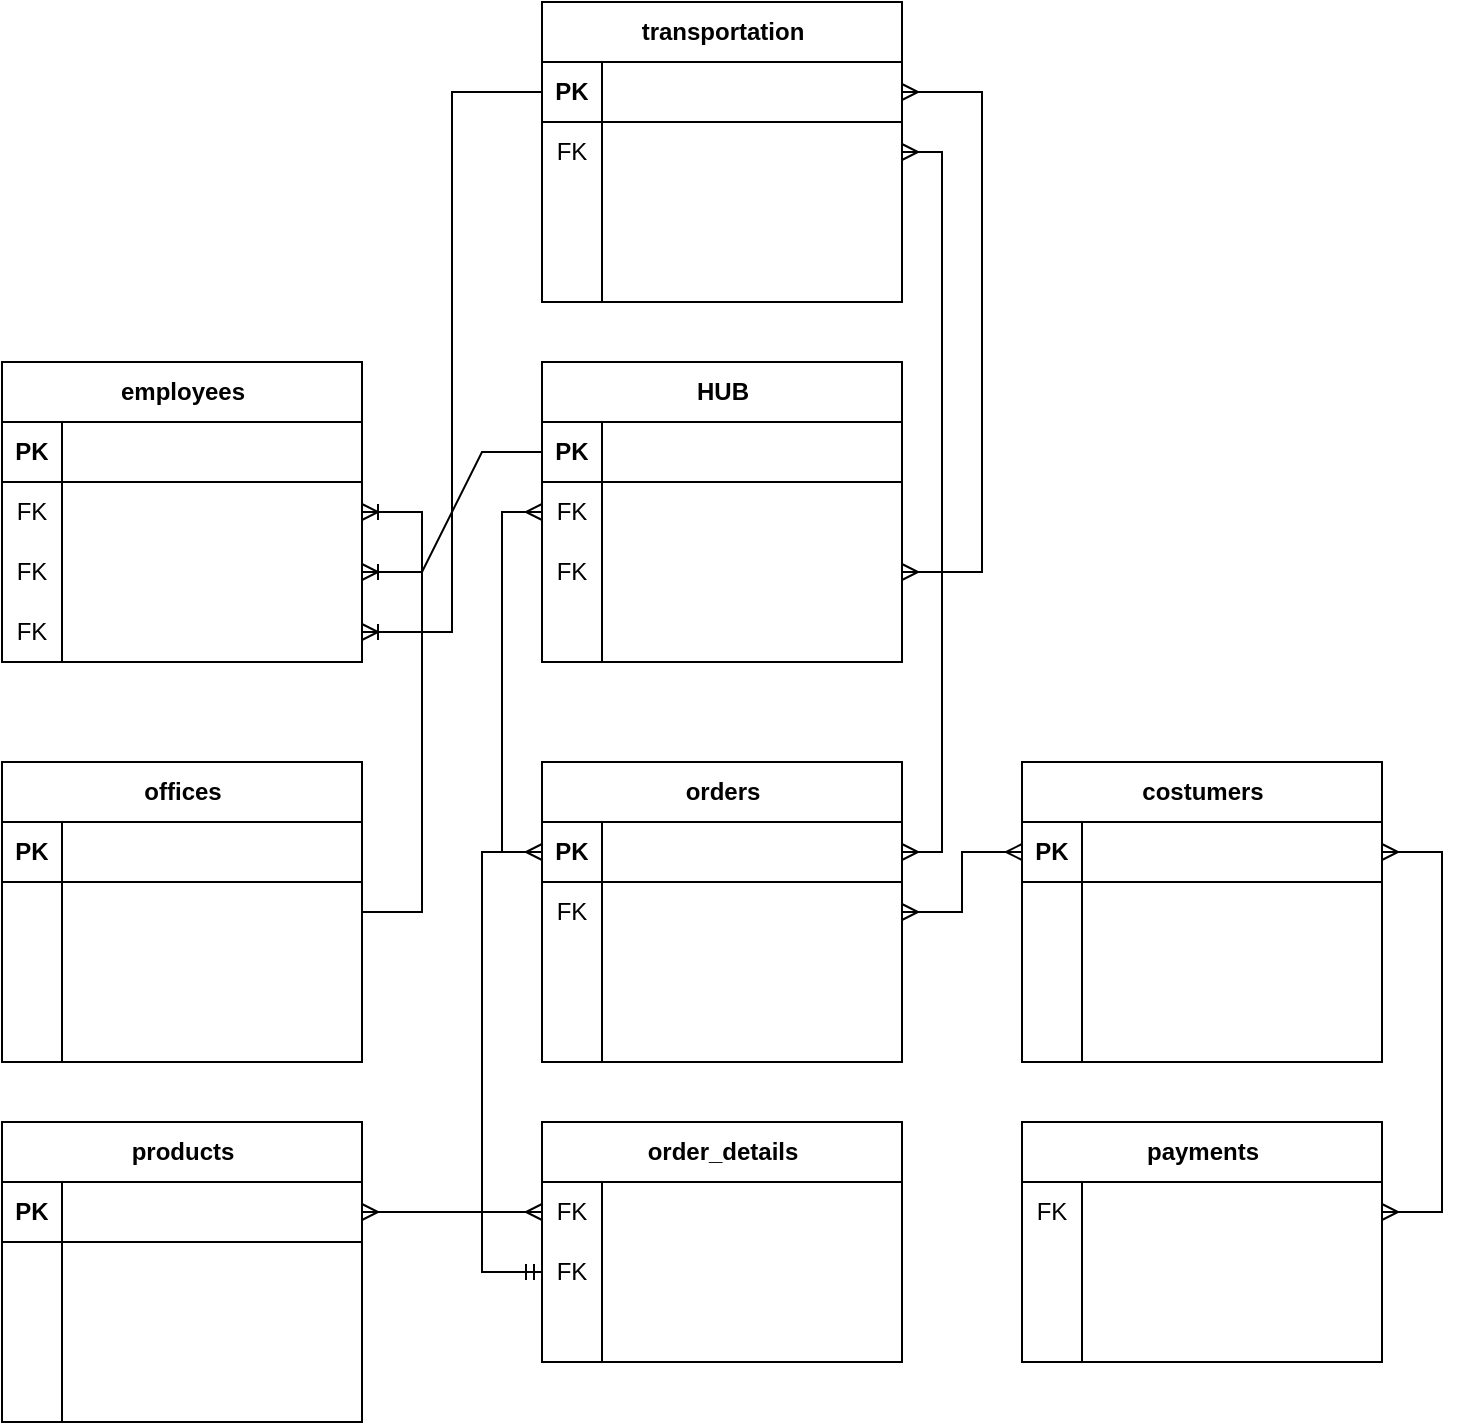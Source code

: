<mxfile version="24.7.17" pages="5">
  <diagram name="Conceptual Data Models" id="kM39cvIR6S887FPFrlgq">
    <mxGraphModel dx="1245" dy="513" grid="1" gridSize="10" guides="1" tooltips="1" connect="1" arrows="1" fold="1" page="1" pageScale="1" pageWidth="1169" pageHeight="827" math="0" shadow="0">
      <root>
        <mxCell id="0" />
        <mxCell id="1" parent="0" />
        <mxCell id="NYUB3SwFvnzqJ9gMqgMH-1" value="products" style="shape=table;startSize=30;container=1;collapsible=1;childLayout=tableLayout;fixedRows=1;rowLines=0;fontStyle=1;align=center;resizeLast=1;html=1;" vertex="1" parent="1">
          <mxGeometry x="190" y="580" width="180" height="150" as="geometry" />
        </mxCell>
        <mxCell id="NYUB3SwFvnzqJ9gMqgMH-2" value="" style="shape=tableRow;horizontal=0;startSize=0;swimlaneHead=0;swimlaneBody=0;fillColor=none;collapsible=0;dropTarget=0;points=[[0,0.5],[1,0.5]];portConstraint=eastwest;top=0;left=0;right=0;bottom=1;" vertex="1" parent="NYUB3SwFvnzqJ9gMqgMH-1">
          <mxGeometry y="30" width="180" height="30" as="geometry" />
        </mxCell>
        <mxCell id="NYUB3SwFvnzqJ9gMqgMH-3" value="PK" style="shape=partialRectangle;connectable=0;fillColor=none;top=0;left=0;bottom=0;right=0;fontStyle=1;overflow=hidden;whiteSpace=wrap;html=1;" vertex="1" parent="NYUB3SwFvnzqJ9gMqgMH-2">
          <mxGeometry width="30" height="30" as="geometry">
            <mxRectangle width="30" height="30" as="alternateBounds" />
          </mxGeometry>
        </mxCell>
        <mxCell id="NYUB3SwFvnzqJ9gMqgMH-4" value="" style="shape=partialRectangle;connectable=0;fillColor=none;top=0;left=0;bottom=0;right=0;align=left;spacingLeft=6;fontStyle=5;overflow=hidden;whiteSpace=wrap;html=1;" vertex="1" parent="NYUB3SwFvnzqJ9gMqgMH-2">
          <mxGeometry x="30" width="150" height="30" as="geometry">
            <mxRectangle width="150" height="30" as="alternateBounds" />
          </mxGeometry>
        </mxCell>
        <mxCell id="NYUB3SwFvnzqJ9gMqgMH-5" value="" style="shape=tableRow;horizontal=0;startSize=0;swimlaneHead=0;swimlaneBody=0;fillColor=none;collapsible=0;dropTarget=0;points=[[0,0.5],[1,0.5]];portConstraint=eastwest;top=0;left=0;right=0;bottom=0;" vertex="1" parent="NYUB3SwFvnzqJ9gMqgMH-1">
          <mxGeometry y="60" width="180" height="30" as="geometry" />
        </mxCell>
        <mxCell id="NYUB3SwFvnzqJ9gMqgMH-6" value="" style="shape=partialRectangle;connectable=0;fillColor=none;top=0;left=0;bottom=0;right=0;editable=1;overflow=hidden;whiteSpace=wrap;html=1;" vertex="1" parent="NYUB3SwFvnzqJ9gMqgMH-5">
          <mxGeometry width="30" height="30" as="geometry">
            <mxRectangle width="30" height="30" as="alternateBounds" />
          </mxGeometry>
        </mxCell>
        <mxCell id="NYUB3SwFvnzqJ9gMqgMH-7" value="" style="shape=partialRectangle;connectable=0;fillColor=none;top=0;left=0;bottom=0;right=0;align=left;spacingLeft=6;overflow=hidden;whiteSpace=wrap;html=1;" vertex="1" parent="NYUB3SwFvnzqJ9gMqgMH-5">
          <mxGeometry x="30" width="150" height="30" as="geometry">
            <mxRectangle width="150" height="30" as="alternateBounds" />
          </mxGeometry>
        </mxCell>
        <mxCell id="NYUB3SwFvnzqJ9gMqgMH-8" value="" style="shape=tableRow;horizontal=0;startSize=0;swimlaneHead=0;swimlaneBody=0;fillColor=none;collapsible=0;dropTarget=0;points=[[0,0.5],[1,0.5]];portConstraint=eastwest;top=0;left=0;right=0;bottom=0;" vertex="1" parent="NYUB3SwFvnzqJ9gMqgMH-1">
          <mxGeometry y="90" width="180" height="30" as="geometry" />
        </mxCell>
        <mxCell id="NYUB3SwFvnzqJ9gMqgMH-9" value="" style="shape=partialRectangle;connectable=0;fillColor=none;top=0;left=0;bottom=0;right=0;editable=1;overflow=hidden;whiteSpace=wrap;html=1;" vertex="1" parent="NYUB3SwFvnzqJ9gMqgMH-8">
          <mxGeometry width="30" height="30" as="geometry">
            <mxRectangle width="30" height="30" as="alternateBounds" />
          </mxGeometry>
        </mxCell>
        <mxCell id="NYUB3SwFvnzqJ9gMqgMH-10" value="" style="shape=partialRectangle;connectable=0;fillColor=none;top=0;left=0;bottom=0;right=0;align=left;spacingLeft=6;overflow=hidden;whiteSpace=wrap;html=1;" vertex="1" parent="NYUB3SwFvnzqJ9gMqgMH-8">
          <mxGeometry x="30" width="150" height="30" as="geometry">
            <mxRectangle width="150" height="30" as="alternateBounds" />
          </mxGeometry>
        </mxCell>
        <mxCell id="NYUB3SwFvnzqJ9gMqgMH-11" value="" style="shape=tableRow;horizontal=0;startSize=0;swimlaneHead=0;swimlaneBody=0;fillColor=none;collapsible=0;dropTarget=0;points=[[0,0.5],[1,0.5]];portConstraint=eastwest;top=0;left=0;right=0;bottom=0;" vertex="1" parent="NYUB3SwFvnzqJ9gMqgMH-1">
          <mxGeometry y="120" width="180" height="30" as="geometry" />
        </mxCell>
        <mxCell id="NYUB3SwFvnzqJ9gMqgMH-12" value="" style="shape=partialRectangle;connectable=0;fillColor=none;top=0;left=0;bottom=0;right=0;editable=1;overflow=hidden;whiteSpace=wrap;html=1;" vertex="1" parent="NYUB3SwFvnzqJ9gMqgMH-11">
          <mxGeometry width="30" height="30" as="geometry">
            <mxRectangle width="30" height="30" as="alternateBounds" />
          </mxGeometry>
        </mxCell>
        <mxCell id="NYUB3SwFvnzqJ9gMqgMH-13" value="" style="shape=partialRectangle;connectable=0;fillColor=none;top=0;left=0;bottom=0;right=0;align=left;spacingLeft=6;overflow=hidden;whiteSpace=wrap;html=1;" vertex="1" parent="NYUB3SwFvnzqJ9gMqgMH-11">
          <mxGeometry x="30" width="150" height="30" as="geometry">
            <mxRectangle width="150" height="30" as="alternateBounds" />
          </mxGeometry>
        </mxCell>
        <mxCell id="NYUB3SwFvnzqJ9gMqgMH-14" value="costumers" style="shape=table;startSize=30;container=1;collapsible=1;childLayout=tableLayout;fixedRows=1;rowLines=0;fontStyle=1;align=center;resizeLast=1;html=1;" vertex="1" parent="1">
          <mxGeometry x="700" y="400" width="180" height="150" as="geometry" />
        </mxCell>
        <mxCell id="NYUB3SwFvnzqJ9gMqgMH-15" value="" style="shape=tableRow;horizontal=0;startSize=0;swimlaneHead=0;swimlaneBody=0;fillColor=none;collapsible=0;dropTarget=0;points=[[0,0.5],[1,0.5]];portConstraint=eastwest;top=0;left=0;right=0;bottom=1;" vertex="1" parent="NYUB3SwFvnzqJ9gMqgMH-14">
          <mxGeometry y="30" width="180" height="30" as="geometry" />
        </mxCell>
        <mxCell id="NYUB3SwFvnzqJ9gMqgMH-16" value="PK" style="shape=partialRectangle;connectable=0;fillColor=none;top=0;left=0;bottom=0;right=0;fontStyle=1;overflow=hidden;whiteSpace=wrap;html=1;" vertex="1" parent="NYUB3SwFvnzqJ9gMqgMH-15">
          <mxGeometry width="30" height="30" as="geometry">
            <mxRectangle width="30" height="30" as="alternateBounds" />
          </mxGeometry>
        </mxCell>
        <mxCell id="NYUB3SwFvnzqJ9gMqgMH-17" value="" style="shape=partialRectangle;connectable=0;fillColor=none;top=0;left=0;bottom=0;right=0;align=left;spacingLeft=6;fontStyle=5;overflow=hidden;whiteSpace=wrap;html=1;" vertex="1" parent="NYUB3SwFvnzqJ9gMqgMH-15">
          <mxGeometry x="30" width="150" height="30" as="geometry">
            <mxRectangle width="150" height="30" as="alternateBounds" />
          </mxGeometry>
        </mxCell>
        <mxCell id="NYUB3SwFvnzqJ9gMqgMH-18" value="" style="shape=tableRow;horizontal=0;startSize=0;swimlaneHead=0;swimlaneBody=0;fillColor=none;collapsible=0;dropTarget=0;points=[[0,0.5],[1,0.5]];portConstraint=eastwest;top=0;left=0;right=0;bottom=0;" vertex="1" parent="NYUB3SwFvnzqJ9gMqgMH-14">
          <mxGeometry y="60" width="180" height="30" as="geometry" />
        </mxCell>
        <mxCell id="NYUB3SwFvnzqJ9gMqgMH-19" value="" style="shape=partialRectangle;connectable=0;fillColor=none;top=0;left=0;bottom=0;right=0;editable=1;overflow=hidden;whiteSpace=wrap;html=1;" vertex="1" parent="NYUB3SwFvnzqJ9gMqgMH-18">
          <mxGeometry width="30" height="30" as="geometry">
            <mxRectangle width="30" height="30" as="alternateBounds" />
          </mxGeometry>
        </mxCell>
        <mxCell id="NYUB3SwFvnzqJ9gMqgMH-20" value="" style="shape=partialRectangle;connectable=0;fillColor=none;top=0;left=0;bottom=0;right=0;align=left;spacingLeft=6;overflow=hidden;whiteSpace=wrap;html=1;" vertex="1" parent="NYUB3SwFvnzqJ9gMqgMH-18">
          <mxGeometry x="30" width="150" height="30" as="geometry">
            <mxRectangle width="150" height="30" as="alternateBounds" />
          </mxGeometry>
        </mxCell>
        <mxCell id="NYUB3SwFvnzqJ9gMqgMH-21" value="" style="shape=tableRow;horizontal=0;startSize=0;swimlaneHead=0;swimlaneBody=0;fillColor=none;collapsible=0;dropTarget=0;points=[[0,0.5],[1,0.5]];portConstraint=eastwest;top=0;left=0;right=0;bottom=0;" vertex="1" parent="NYUB3SwFvnzqJ9gMqgMH-14">
          <mxGeometry y="90" width="180" height="30" as="geometry" />
        </mxCell>
        <mxCell id="NYUB3SwFvnzqJ9gMqgMH-22" value="" style="shape=partialRectangle;connectable=0;fillColor=none;top=0;left=0;bottom=0;right=0;editable=1;overflow=hidden;whiteSpace=wrap;html=1;" vertex="1" parent="NYUB3SwFvnzqJ9gMqgMH-21">
          <mxGeometry width="30" height="30" as="geometry">
            <mxRectangle width="30" height="30" as="alternateBounds" />
          </mxGeometry>
        </mxCell>
        <mxCell id="NYUB3SwFvnzqJ9gMqgMH-23" value="" style="shape=partialRectangle;connectable=0;fillColor=none;top=0;left=0;bottom=0;right=0;align=left;spacingLeft=6;overflow=hidden;whiteSpace=wrap;html=1;" vertex="1" parent="NYUB3SwFvnzqJ9gMqgMH-21">
          <mxGeometry x="30" width="150" height="30" as="geometry">
            <mxRectangle width="150" height="30" as="alternateBounds" />
          </mxGeometry>
        </mxCell>
        <mxCell id="NYUB3SwFvnzqJ9gMqgMH-24" value="" style="shape=tableRow;horizontal=0;startSize=0;swimlaneHead=0;swimlaneBody=0;fillColor=none;collapsible=0;dropTarget=0;points=[[0,0.5],[1,0.5]];portConstraint=eastwest;top=0;left=0;right=0;bottom=0;" vertex="1" parent="NYUB3SwFvnzqJ9gMqgMH-14">
          <mxGeometry y="120" width="180" height="30" as="geometry" />
        </mxCell>
        <mxCell id="NYUB3SwFvnzqJ9gMqgMH-25" value="" style="shape=partialRectangle;connectable=0;fillColor=none;top=0;left=0;bottom=0;right=0;editable=1;overflow=hidden;whiteSpace=wrap;html=1;" vertex="1" parent="NYUB3SwFvnzqJ9gMqgMH-24">
          <mxGeometry width="30" height="30" as="geometry">
            <mxRectangle width="30" height="30" as="alternateBounds" />
          </mxGeometry>
        </mxCell>
        <mxCell id="NYUB3SwFvnzqJ9gMqgMH-26" value="" style="shape=partialRectangle;connectable=0;fillColor=none;top=0;left=0;bottom=0;right=0;align=left;spacingLeft=6;overflow=hidden;whiteSpace=wrap;html=1;" vertex="1" parent="NYUB3SwFvnzqJ9gMqgMH-24">
          <mxGeometry x="30" width="150" height="30" as="geometry">
            <mxRectangle width="150" height="30" as="alternateBounds" />
          </mxGeometry>
        </mxCell>
        <mxCell id="NYUB3SwFvnzqJ9gMqgMH-27" value="employees" style="shape=table;startSize=30;container=1;collapsible=1;childLayout=tableLayout;fixedRows=1;rowLines=0;fontStyle=1;align=center;resizeLast=1;html=1;" vertex="1" parent="1">
          <mxGeometry x="190" y="200" width="180" height="150" as="geometry" />
        </mxCell>
        <mxCell id="NYUB3SwFvnzqJ9gMqgMH-28" value="" style="shape=tableRow;horizontal=0;startSize=0;swimlaneHead=0;swimlaneBody=0;fillColor=none;collapsible=0;dropTarget=0;points=[[0,0.5],[1,0.5]];portConstraint=eastwest;top=0;left=0;right=0;bottom=1;" vertex="1" parent="NYUB3SwFvnzqJ9gMqgMH-27">
          <mxGeometry y="30" width="180" height="30" as="geometry" />
        </mxCell>
        <mxCell id="NYUB3SwFvnzqJ9gMqgMH-29" value="PK" style="shape=partialRectangle;connectable=0;fillColor=none;top=0;left=0;bottom=0;right=0;fontStyle=1;overflow=hidden;whiteSpace=wrap;html=1;" vertex="1" parent="NYUB3SwFvnzqJ9gMqgMH-28">
          <mxGeometry width="30" height="30" as="geometry">
            <mxRectangle width="30" height="30" as="alternateBounds" />
          </mxGeometry>
        </mxCell>
        <mxCell id="NYUB3SwFvnzqJ9gMqgMH-30" value="" style="shape=partialRectangle;connectable=0;fillColor=none;top=0;left=0;bottom=0;right=0;align=left;spacingLeft=6;fontStyle=5;overflow=hidden;whiteSpace=wrap;html=1;" vertex="1" parent="NYUB3SwFvnzqJ9gMqgMH-28">
          <mxGeometry x="30" width="150" height="30" as="geometry">
            <mxRectangle width="150" height="30" as="alternateBounds" />
          </mxGeometry>
        </mxCell>
        <mxCell id="NYUB3SwFvnzqJ9gMqgMH-31" value="" style="shape=tableRow;horizontal=0;startSize=0;swimlaneHead=0;swimlaneBody=0;fillColor=none;collapsible=0;dropTarget=0;points=[[0,0.5],[1,0.5]];portConstraint=eastwest;top=0;left=0;right=0;bottom=0;" vertex="1" parent="NYUB3SwFvnzqJ9gMqgMH-27">
          <mxGeometry y="60" width="180" height="30" as="geometry" />
        </mxCell>
        <mxCell id="NYUB3SwFvnzqJ9gMqgMH-32" value="FK" style="shape=partialRectangle;connectable=0;fillColor=none;top=0;left=0;bottom=0;right=0;editable=1;overflow=hidden;whiteSpace=wrap;html=1;" vertex="1" parent="NYUB3SwFvnzqJ9gMqgMH-31">
          <mxGeometry width="30" height="30" as="geometry">
            <mxRectangle width="30" height="30" as="alternateBounds" />
          </mxGeometry>
        </mxCell>
        <mxCell id="NYUB3SwFvnzqJ9gMqgMH-33" value="" style="shape=partialRectangle;connectable=0;fillColor=none;top=0;left=0;bottom=0;right=0;align=left;spacingLeft=6;overflow=hidden;whiteSpace=wrap;html=1;" vertex="1" parent="NYUB3SwFvnzqJ9gMqgMH-31">
          <mxGeometry x="30" width="150" height="30" as="geometry">
            <mxRectangle width="150" height="30" as="alternateBounds" />
          </mxGeometry>
        </mxCell>
        <mxCell id="NYUB3SwFvnzqJ9gMqgMH-34" value="" style="shape=tableRow;horizontal=0;startSize=0;swimlaneHead=0;swimlaneBody=0;fillColor=none;collapsible=0;dropTarget=0;points=[[0,0.5],[1,0.5]];portConstraint=eastwest;top=0;left=0;right=0;bottom=0;" vertex="1" parent="NYUB3SwFvnzqJ9gMqgMH-27">
          <mxGeometry y="90" width="180" height="30" as="geometry" />
        </mxCell>
        <mxCell id="NYUB3SwFvnzqJ9gMqgMH-35" value="FK" style="shape=partialRectangle;connectable=0;fillColor=none;top=0;left=0;bottom=0;right=0;editable=1;overflow=hidden;whiteSpace=wrap;html=1;" vertex="1" parent="NYUB3SwFvnzqJ9gMqgMH-34">
          <mxGeometry width="30" height="30" as="geometry">
            <mxRectangle width="30" height="30" as="alternateBounds" />
          </mxGeometry>
        </mxCell>
        <mxCell id="NYUB3SwFvnzqJ9gMqgMH-36" value="" style="shape=partialRectangle;connectable=0;fillColor=none;top=0;left=0;bottom=0;right=0;align=left;spacingLeft=6;overflow=hidden;whiteSpace=wrap;html=1;" vertex="1" parent="NYUB3SwFvnzqJ9gMqgMH-34">
          <mxGeometry x="30" width="150" height="30" as="geometry">
            <mxRectangle width="150" height="30" as="alternateBounds" />
          </mxGeometry>
        </mxCell>
        <mxCell id="NYUB3SwFvnzqJ9gMqgMH-37" value="" style="shape=tableRow;horizontal=0;startSize=0;swimlaneHead=0;swimlaneBody=0;fillColor=none;collapsible=0;dropTarget=0;points=[[0,0.5],[1,0.5]];portConstraint=eastwest;top=0;left=0;right=0;bottom=0;" vertex="1" parent="NYUB3SwFvnzqJ9gMqgMH-27">
          <mxGeometry y="120" width="180" height="30" as="geometry" />
        </mxCell>
        <mxCell id="NYUB3SwFvnzqJ9gMqgMH-38" value="FK" style="shape=partialRectangle;connectable=0;fillColor=none;top=0;left=0;bottom=0;right=0;editable=1;overflow=hidden;whiteSpace=wrap;html=1;" vertex="1" parent="NYUB3SwFvnzqJ9gMqgMH-37">
          <mxGeometry width="30" height="30" as="geometry">
            <mxRectangle width="30" height="30" as="alternateBounds" />
          </mxGeometry>
        </mxCell>
        <mxCell id="NYUB3SwFvnzqJ9gMqgMH-39" value="" style="shape=partialRectangle;connectable=0;fillColor=none;top=0;left=0;bottom=0;right=0;align=left;spacingLeft=6;overflow=hidden;whiteSpace=wrap;html=1;" vertex="1" parent="NYUB3SwFvnzqJ9gMqgMH-37">
          <mxGeometry x="30" width="150" height="30" as="geometry">
            <mxRectangle width="150" height="30" as="alternateBounds" />
          </mxGeometry>
        </mxCell>
        <mxCell id="NYUB3SwFvnzqJ9gMqgMH-40" value="offices" style="shape=table;startSize=30;container=1;collapsible=1;childLayout=tableLayout;fixedRows=1;rowLines=0;fontStyle=1;align=center;resizeLast=1;html=1;" vertex="1" parent="1">
          <mxGeometry x="190" y="400" width="180" height="150" as="geometry" />
        </mxCell>
        <mxCell id="NYUB3SwFvnzqJ9gMqgMH-41" value="" style="shape=tableRow;horizontal=0;startSize=0;swimlaneHead=0;swimlaneBody=0;fillColor=none;collapsible=0;dropTarget=0;points=[[0,0.5],[1,0.5]];portConstraint=eastwest;top=0;left=0;right=0;bottom=1;" vertex="1" parent="NYUB3SwFvnzqJ9gMqgMH-40">
          <mxGeometry y="30" width="180" height="30" as="geometry" />
        </mxCell>
        <mxCell id="NYUB3SwFvnzqJ9gMqgMH-42" value="PK" style="shape=partialRectangle;connectable=0;fillColor=none;top=0;left=0;bottom=0;right=0;fontStyle=1;overflow=hidden;whiteSpace=wrap;html=1;" vertex="1" parent="NYUB3SwFvnzqJ9gMqgMH-41">
          <mxGeometry width="30" height="30" as="geometry">
            <mxRectangle width="30" height="30" as="alternateBounds" />
          </mxGeometry>
        </mxCell>
        <mxCell id="NYUB3SwFvnzqJ9gMqgMH-43" value="" style="shape=partialRectangle;connectable=0;fillColor=none;top=0;left=0;bottom=0;right=0;align=left;spacingLeft=6;fontStyle=5;overflow=hidden;whiteSpace=wrap;html=1;" vertex="1" parent="NYUB3SwFvnzqJ9gMqgMH-41">
          <mxGeometry x="30" width="150" height="30" as="geometry">
            <mxRectangle width="150" height="30" as="alternateBounds" />
          </mxGeometry>
        </mxCell>
        <mxCell id="NYUB3SwFvnzqJ9gMqgMH-44" value="" style="shape=tableRow;horizontal=0;startSize=0;swimlaneHead=0;swimlaneBody=0;fillColor=none;collapsible=0;dropTarget=0;points=[[0,0.5],[1,0.5]];portConstraint=eastwest;top=0;left=0;right=0;bottom=0;" vertex="1" parent="NYUB3SwFvnzqJ9gMqgMH-40">
          <mxGeometry y="60" width="180" height="30" as="geometry" />
        </mxCell>
        <mxCell id="NYUB3SwFvnzqJ9gMqgMH-45" value="" style="shape=partialRectangle;connectable=0;fillColor=none;top=0;left=0;bottom=0;right=0;editable=1;overflow=hidden;whiteSpace=wrap;html=1;" vertex="1" parent="NYUB3SwFvnzqJ9gMqgMH-44">
          <mxGeometry width="30" height="30" as="geometry">
            <mxRectangle width="30" height="30" as="alternateBounds" />
          </mxGeometry>
        </mxCell>
        <mxCell id="NYUB3SwFvnzqJ9gMqgMH-46" value="" style="shape=partialRectangle;connectable=0;fillColor=none;top=0;left=0;bottom=0;right=0;align=left;spacingLeft=6;overflow=hidden;whiteSpace=wrap;html=1;" vertex="1" parent="NYUB3SwFvnzqJ9gMqgMH-44">
          <mxGeometry x="30" width="150" height="30" as="geometry">
            <mxRectangle width="150" height="30" as="alternateBounds" />
          </mxGeometry>
        </mxCell>
        <mxCell id="NYUB3SwFvnzqJ9gMqgMH-47" value="" style="shape=tableRow;horizontal=0;startSize=0;swimlaneHead=0;swimlaneBody=0;fillColor=none;collapsible=0;dropTarget=0;points=[[0,0.5],[1,0.5]];portConstraint=eastwest;top=0;left=0;right=0;bottom=0;" vertex="1" parent="NYUB3SwFvnzqJ9gMqgMH-40">
          <mxGeometry y="90" width="180" height="30" as="geometry" />
        </mxCell>
        <mxCell id="NYUB3SwFvnzqJ9gMqgMH-48" value="" style="shape=partialRectangle;connectable=0;fillColor=none;top=0;left=0;bottom=0;right=0;editable=1;overflow=hidden;whiteSpace=wrap;html=1;" vertex="1" parent="NYUB3SwFvnzqJ9gMqgMH-47">
          <mxGeometry width="30" height="30" as="geometry">
            <mxRectangle width="30" height="30" as="alternateBounds" />
          </mxGeometry>
        </mxCell>
        <mxCell id="NYUB3SwFvnzqJ9gMqgMH-49" value="" style="shape=partialRectangle;connectable=0;fillColor=none;top=0;left=0;bottom=0;right=0;align=left;spacingLeft=6;overflow=hidden;whiteSpace=wrap;html=1;" vertex="1" parent="NYUB3SwFvnzqJ9gMqgMH-47">
          <mxGeometry x="30" width="150" height="30" as="geometry">
            <mxRectangle width="150" height="30" as="alternateBounds" />
          </mxGeometry>
        </mxCell>
        <mxCell id="NYUB3SwFvnzqJ9gMqgMH-50" value="" style="shape=tableRow;horizontal=0;startSize=0;swimlaneHead=0;swimlaneBody=0;fillColor=none;collapsible=0;dropTarget=0;points=[[0,0.5],[1,0.5]];portConstraint=eastwest;top=0;left=0;right=0;bottom=0;" vertex="1" parent="NYUB3SwFvnzqJ9gMqgMH-40">
          <mxGeometry y="120" width="180" height="30" as="geometry" />
        </mxCell>
        <mxCell id="NYUB3SwFvnzqJ9gMqgMH-51" value="" style="shape=partialRectangle;connectable=0;fillColor=none;top=0;left=0;bottom=0;right=0;editable=1;overflow=hidden;whiteSpace=wrap;html=1;" vertex="1" parent="NYUB3SwFvnzqJ9gMqgMH-50">
          <mxGeometry width="30" height="30" as="geometry">
            <mxRectangle width="30" height="30" as="alternateBounds" />
          </mxGeometry>
        </mxCell>
        <mxCell id="NYUB3SwFvnzqJ9gMqgMH-52" value="" style="shape=partialRectangle;connectable=0;fillColor=none;top=0;left=0;bottom=0;right=0;align=left;spacingLeft=6;overflow=hidden;whiteSpace=wrap;html=1;" vertex="1" parent="NYUB3SwFvnzqJ9gMqgMH-50">
          <mxGeometry x="30" width="150" height="30" as="geometry">
            <mxRectangle width="150" height="30" as="alternateBounds" />
          </mxGeometry>
        </mxCell>
        <mxCell id="NYUB3SwFvnzqJ9gMqgMH-53" value="orders" style="shape=table;startSize=30;container=1;collapsible=1;childLayout=tableLayout;fixedRows=1;rowLines=0;fontStyle=1;align=center;resizeLast=1;html=1;" vertex="1" parent="1">
          <mxGeometry x="460" y="400" width="180" height="150" as="geometry" />
        </mxCell>
        <mxCell id="NYUB3SwFvnzqJ9gMqgMH-54" value="" style="shape=tableRow;horizontal=0;startSize=0;swimlaneHead=0;swimlaneBody=0;fillColor=none;collapsible=0;dropTarget=0;points=[[0,0.5],[1,0.5]];portConstraint=eastwest;top=0;left=0;right=0;bottom=1;" vertex="1" parent="NYUB3SwFvnzqJ9gMqgMH-53">
          <mxGeometry y="30" width="180" height="30" as="geometry" />
        </mxCell>
        <mxCell id="NYUB3SwFvnzqJ9gMqgMH-55" value="PK" style="shape=partialRectangle;connectable=0;fillColor=none;top=0;left=0;bottom=0;right=0;fontStyle=1;overflow=hidden;whiteSpace=wrap;html=1;" vertex="1" parent="NYUB3SwFvnzqJ9gMqgMH-54">
          <mxGeometry width="30" height="30" as="geometry">
            <mxRectangle width="30" height="30" as="alternateBounds" />
          </mxGeometry>
        </mxCell>
        <mxCell id="NYUB3SwFvnzqJ9gMqgMH-56" value="" style="shape=partialRectangle;connectable=0;fillColor=none;top=0;left=0;bottom=0;right=0;align=left;spacingLeft=6;fontStyle=5;overflow=hidden;whiteSpace=wrap;html=1;" vertex="1" parent="NYUB3SwFvnzqJ9gMqgMH-54">
          <mxGeometry x="30" width="150" height="30" as="geometry">
            <mxRectangle width="150" height="30" as="alternateBounds" />
          </mxGeometry>
        </mxCell>
        <mxCell id="NYUB3SwFvnzqJ9gMqgMH-57" value="" style="shape=tableRow;horizontal=0;startSize=0;swimlaneHead=0;swimlaneBody=0;fillColor=none;collapsible=0;dropTarget=0;points=[[0,0.5],[1,0.5]];portConstraint=eastwest;top=0;left=0;right=0;bottom=0;" vertex="1" parent="NYUB3SwFvnzqJ9gMqgMH-53">
          <mxGeometry y="60" width="180" height="30" as="geometry" />
        </mxCell>
        <mxCell id="NYUB3SwFvnzqJ9gMqgMH-58" value="FK" style="shape=partialRectangle;connectable=0;fillColor=none;top=0;left=0;bottom=0;right=0;editable=1;overflow=hidden;whiteSpace=wrap;html=1;" vertex="1" parent="NYUB3SwFvnzqJ9gMqgMH-57">
          <mxGeometry width="30" height="30" as="geometry">
            <mxRectangle width="30" height="30" as="alternateBounds" />
          </mxGeometry>
        </mxCell>
        <mxCell id="NYUB3SwFvnzqJ9gMqgMH-59" value="" style="shape=partialRectangle;connectable=0;fillColor=none;top=0;left=0;bottom=0;right=0;align=left;spacingLeft=6;overflow=hidden;whiteSpace=wrap;html=1;" vertex="1" parent="NYUB3SwFvnzqJ9gMqgMH-57">
          <mxGeometry x="30" width="150" height="30" as="geometry">
            <mxRectangle width="150" height="30" as="alternateBounds" />
          </mxGeometry>
        </mxCell>
        <mxCell id="NYUB3SwFvnzqJ9gMqgMH-60" value="" style="shape=tableRow;horizontal=0;startSize=0;swimlaneHead=0;swimlaneBody=0;fillColor=none;collapsible=0;dropTarget=0;points=[[0,0.5],[1,0.5]];portConstraint=eastwest;top=0;left=0;right=0;bottom=0;" vertex="1" parent="NYUB3SwFvnzqJ9gMqgMH-53">
          <mxGeometry y="90" width="180" height="30" as="geometry" />
        </mxCell>
        <mxCell id="NYUB3SwFvnzqJ9gMqgMH-61" value="" style="shape=partialRectangle;connectable=0;fillColor=none;top=0;left=0;bottom=0;right=0;editable=1;overflow=hidden;whiteSpace=wrap;html=1;" vertex="1" parent="NYUB3SwFvnzqJ9gMqgMH-60">
          <mxGeometry width="30" height="30" as="geometry">
            <mxRectangle width="30" height="30" as="alternateBounds" />
          </mxGeometry>
        </mxCell>
        <mxCell id="NYUB3SwFvnzqJ9gMqgMH-62" value="" style="shape=partialRectangle;connectable=0;fillColor=none;top=0;left=0;bottom=0;right=0;align=left;spacingLeft=6;overflow=hidden;whiteSpace=wrap;html=1;" vertex="1" parent="NYUB3SwFvnzqJ9gMqgMH-60">
          <mxGeometry x="30" width="150" height="30" as="geometry">
            <mxRectangle width="150" height="30" as="alternateBounds" />
          </mxGeometry>
        </mxCell>
        <mxCell id="NYUB3SwFvnzqJ9gMqgMH-63" value="" style="shape=tableRow;horizontal=0;startSize=0;swimlaneHead=0;swimlaneBody=0;fillColor=none;collapsible=0;dropTarget=0;points=[[0,0.5],[1,0.5]];portConstraint=eastwest;top=0;left=0;right=0;bottom=0;" vertex="1" parent="NYUB3SwFvnzqJ9gMqgMH-53">
          <mxGeometry y="120" width="180" height="30" as="geometry" />
        </mxCell>
        <mxCell id="NYUB3SwFvnzqJ9gMqgMH-64" value="" style="shape=partialRectangle;connectable=0;fillColor=none;top=0;left=0;bottom=0;right=0;editable=1;overflow=hidden;whiteSpace=wrap;html=1;" vertex="1" parent="NYUB3SwFvnzqJ9gMqgMH-63">
          <mxGeometry width="30" height="30" as="geometry">
            <mxRectangle width="30" height="30" as="alternateBounds" />
          </mxGeometry>
        </mxCell>
        <mxCell id="NYUB3SwFvnzqJ9gMqgMH-65" value="" style="shape=partialRectangle;connectable=0;fillColor=none;top=0;left=0;bottom=0;right=0;align=left;spacingLeft=6;overflow=hidden;whiteSpace=wrap;html=1;" vertex="1" parent="NYUB3SwFvnzqJ9gMqgMH-63">
          <mxGeometry x="30" width="150" height="30" as="geometry">
            <mxRectangle width="150" height="30" as="alternateBounds" />
          </mxGeometry>
        </mxCell>
        <mxCell id="NYUB3SwFvnzqJ9gMqgMH-66" value="order_details" style="shape=table;startSize=30;container=1;collapsible=1;childLayout=tableLayout;fixedRows=1;rowLines=0;fontStyle=1;align=center;resizeLast=1;html=1;" vertex="1" parent="1">
          <mxGeometry x="460" y="580" width="180" height="120" as="geometry" />
        </mxCell>
        <mxCell id="NYUB3SwFvnzqJ9gMqgMH-70" value="" style="shape=tableRow;horizontal=0;startSize=0;swimlaneHead=0;swimlaneBody=0;fillColor=none;collapsible=0;dropTarget=0;points=[[0,0.5],[1,0.5]];portConstraint=eastwest;top=0;left=0;right=0;bottom=0;" vertex="1" parent="NYUB3SwFvnzqJ9gMqgMH-66">
          <mxGeometry y="30" width="180" height="30" as="geometry" />
        </mxCell>
        <mxCell id="NYUB3SwFvnzqJ9gMqgMH-71" value="FK" style="shape=partialRectangle;connectable=0;fillColor=none;top=0;left=0;bottom=0;right=0;editable=1;overflow=hidden;whiteSpace=wrap;html=1;" vertex="1" parent="NYUB3SwFvnzqJ9gMqgMH-70">
          <mxGeometry width="30" height="30" as="geometry">
            <mxRectangle width="30" height="30" as="alternateBounds" />
          </mxGeometry>
        </mxCell>
        <mxCell id="NYUB3SwFvnzqJ9gMqgMH-72" value="" style="shape=partialRectangle;connectable=0;fillColor=none;top=0;left=0;bottom=0;right=0;align=left;spacingLeft=6;overflow=hidden;whiteSpace=wrap;html=1;" vertex="1" parent="NYUB3SwFvnzqJ9gMqgMH-70">
          <mxGeometry x="30" width="150" height="30" as="geometry">
            <mxRectangle width="150" height="30" as="alternateBounds" />
          </mxGeometry>
        </mxCell>
        <mxCell id="NYUB3SwFvnzqJ9gMqgMH-73" value="" style="shape=tableRow;horizontal=0;startSize=0;swimlaneHead=0;swimlaneBody=0;fillColor=none;collapsible=0;dropTarget=0;points=[[0,0.5],[1,0.5]];portConstraint=eastwest;top=0;left=0;right=0;bottom=0;" vertex="1" parent="NYUB3SwFvnzqJ9gMqgMH-66">
          <mxGeometry y="60" width="180" height="30" as="geometry" />
        </mxCell>
        <mxCell id="NYUB3SwFvnzqJ9gMqgMH-74" value="FK" style="shape=partialRectangle;connectable=0;fillColor=none;top=0;left=0;bottom=0;right=0;editable=1;overflow=hidden;whiteSpace=wrap;html=1;" vertex="1" parent="NYUB3SwFvnzqJ9gMqgMH-73">
          <mxGeometry width="30" height="30" as="geometry">
            <mxRectangle width="30" height="30" as="alternateBounds" />
          </mxGeometry>
        </mxCell>
        <mxCell id="NYUB3SwFvnzqJ9gMqgMH-75" value="" style="shape=partialRectangle;connectable=0;fillColor=none;top=0;left=0;bottom=0;right=0;align=left;spacingLeft=6;overflow=hidden;whiteSpace=wrap;html=1;" vertex="1" parent="NYUB3SwFvnzqJ9gMqgMH-73">
          <mxGeometry x="30" width="150" height="30" as="geometry">
            <mxRectangle width="150" height="30" as="alternateBounds" />
          </mxGeometry>
        </mxCell>
        <mxCell id="NYUB3SwFvnzqJ9gMqgMH-76" value="" style="shape=tableRow;horizontal=0;startSize=0;swimlaneHead=0;swimlaneBody=0;fillColor=none;collapsible=0;dropTarget=0;points=[[0,0.5],[1,0.5]];portConstraint=eastwest;top=0;left=0;right=0;bottom=0;" vertex="1" parent="NYUB3SwFvnzqJ9gMqgMH-66">
          <mxGeometry y="90" width="180" height="30" as="geometry" />
        </mxCell>
        <mxCell id="NYUB3SwFvnzqJ9gMqgMH-77" value="" style="shape=partialRectangle;connectable=0;fillColor=none;top=0;left=0;bottom=0;right=0;editable=1;overflow=hidden;whiteSpace=wrap;html=1;" vertex="1" parent="NYUB3SwFvnzqJ9gMqgMH-76">
          <mxGeometry width="30" height="30" as="geometry">
            <mxRectangle width="30" height="30" as="alternateBounds" />
          </mxGeometry>
        </mxCell>
        <mxCell id="NYUB3SwFvnzqJ9gMqgMH-78" value="" style="shape=partialRectangle;connectable=0;fillColor=none;top=0;left=0;bottom=0;right=0;align=left;spacingLeft=6;overflow=hidden;whiteSpace=wrap;html=1;" vertex="1" parent="NYUB3SwFvnzqJ9gMqgMH-76">
          <mxGeometry x="30" width="150" height="30" as="geometry">
            <mxRectangle width="150" height="30" as="alternateBounds" />
          </mxGeometry>
        </mxCell>
        <mxCell id="NYUB3SwFvnzqJ9gMqgMH-79" value="payments" style="shape=table;startSize=30;container=1;collapsible=1;childLayout=tableLayout;fixedRows=1;rowLines=0;fontStyle=1;align=center;resizeLast=1;html=1;" vertex="1" parent="1">
          <mxGeometry x="700" y="580" width="180" height="120" as="geometry" />
        </mxCell>
        <mxCell id="NYUB3SwFvnzqJ9gMqgMH-83" value="" style="shape=tableRow;horizontal=0;startSize=0;swimlaneHead=0;swimlaneBody=0;fillColor=none;collapsible=0;dropTarget=0;points=[[0,0.5],[1,0.5]];portConstraint=eastwest;top=0;left=0;right=0;bottom=0;" vertex="1" parent="NYUB3SwFvnzqJ9gMqgMH-79">
          <mxGeometry y="30" width="180" height="30" as="geometry" />
        </mxCell>
        <mxCell id="NYUB3SwFvnzqJ9gMqgMH-84" value="FK" style="shape=partialRectangle;connectable=0;fillColor=none;top=0;left=0;bottom=0;right=0;editable=1;overflow=hidden;whiteSpace=wrap;html=1;" vertex="1" parent="NYUB3SwFvnzqJ9gMqgMH-83">
          <mxGeometry width="30" height="30" as="geometry">
            <mxRectangle width="30" height="30" as="alternateBounds" />
          </mxGeometry>
        </mxCell>
        <mxCell id="NYUB3SwFvnzqJ9gMqgMH-85" value="" style="shape=partialRectangle;connectable=0;fillColor=none;top=0;left=0;bottom=0;right=0;align=left;spacingLeft=6;overflow=hidden;whiteSpace=wrap;html=1;" vertex="1" parent="NYUB3SwFvnzqJ9gMqgMH-83">
          <mxGeometry x="30" width="150" height="30" as="geometry">
            <mxRectangle width="150" height="30" as="alternateBounds" />
          </mxGeometry>
        </mxCell>
        <mxCell id="NYUB3SwFvnzqJ9gMqgMH-86" value="" style="shape=tableRow;horizontal=0;startSize=0;swimlaneHead=0;swimlaneBody=0;fillColor=none;collapsible=0;dropTarget=0;points=[[0,0.5],[1,0.5]];portConstraint=eastwest;top=0;left=0;right=0;bottom=0;" vertex="1" parent="NYUB3SwFvnzqJ9gMqgMH-79">
          <mxGeometry y="60" width="180" height="30" as="geometry" />
        </mxCell>
        <mxCell id="NYUB3SwFvnzqJ9gMqgMH-87" value="" style="shape=partialRectangle;connectable=0;fillColor=none;top=0;left=0;bottom=0;right=0;editable=1;overflow=hidden;whiteSpace=wrap;html=1;" vertex="1" parent="NYUB3SwFvnzqJ9gMqgMH-86">
          <mxGeometry width="30" height="30" as="geometry">
            <mxRectangle width="30" height="30" as="alternateBounds" />
          </mxGeometry>
        </mxCell>
        <mxCell id="NYUB3SwFvnzqJ9gMqgMH-88" value="" style="shape=partialRectangle;connectable=0;fillColor=none;top=0;left=0;bottom=0;right=0;align=left;spacingLeft=6;overflow=hidden;whiteSpace=wrap;html=1;" vertex="1" parent="NYUB3SwFvnzqJ9gMqgMH-86">
          <mxGeometry x="30" width="150" height="30" as="geometry">
            <mxRectangle width="150" height="30" as="alternateBounds" />
          </mxGeometry>
        </mxCell>
        <mxCell id="NYUB3SwFvnzqJ9gMqgMH-89" value="" style="shape=tableRow;horizontal=0;startSize=0;swimlaneHead=0;swimlaneBody=0;fillColor=none;collapsible=0;dropTarget=0;points=[[0,0.5],[1,0.5]];portConstraint=eastwest;top=0;left=0;right=0;bottom=0;" vertex="1" parent="NYUB3SwFvnzqJ9gMqgMH-79">
          <mxGeometry y="90" width="180" height="30" as="geometry" />
        </mxCell>
        <mxCell id="NYUB3SwFvnzqJ9gMqgMH-90" value="" style="shape=partialRectangle;connectable=0;fillColor=none;top=0;left=0;bottom=0;right=0;editable=1;overflow=hidden;whiteSpace=wrap;html=1;" vertex="1" parent="NYUB3SwFvnzqJ9gMqgMH-89">
          <mxGeometry width="30" height="30" as="geometry">
            <mxRectangle width="30" height="30" as="alternateBounds" />
          </mxGeometry>
        </mxCell>
        <mxCell id="NYUB3SwFvnzqJ9gMqgMH-91" value="" style="shape=partialRectangle;connectable=0;fillColor=none;top=0;left=0;bottom=0;right=0;align=left;spacingLeft=6;overflow=hidden;whiteSpace=wrap;html=1;" vertex="1" parent="NYUB3SwFvnzqJ9gMqgMH-89">
          <mxGeometry x="30" width="150" height="30" as="geometry">
            <mxRectangle width="150" height="30" as="alternateBounds" />
          </mxGeometry>
        </mxCell>
        <mxCell id="NYUB3SwFvnzqJ9gMqgMH-105" value="HUB" style="shape=table;startSize=30;container=1;collapsible=1;childLayout=tableLayout;fixedRows=1;rowLines=0;fontStyle=1;align=center;resizeLast=1;html=1;" vertex="1" parent="1">
          <mxGeometry x="460" y="200" width="180" height="150" as="geometry" />
        </mxCell>
        <mxCell id="NYUB3SwFvnzqJ9gMqgMH-106" value="" style="shape=tableRow;horizontal=0;startSize=0;swimlaneHead=0;swimlaneBody=0;fillColor=none;collapsible=0;dropTarget=0;points=[[0,0.5],[1,0.5]];portConstraint=eastwest;top=0;left=0;right=0;bottom=1;" vertex="1" parent="NYUB3SwFvnzqJ9gMqgMH-105">
          <mxGeometry y="30" width="180" height="30" as="geometry" />
        </mxCell>
        <mxCell id="NYUB3SwFvnzqJ9gMqgMH-107" value="PK" style="shape=partialRectangle;connectable=0;fillColor=none;top=0;left=0;bottom=0;right=0;fontStyle=1;overflow=hidden;whiteSpace=wrap;html=1;" vertex="1" parent="NYUB3SwFvnzqJ9gMqgMH-106">
          <mxGeometry width="30" height="30" as="geometry">
            <mxRectangle width="30" height="30" as="alternateBounds" />
          </mxGeometry>
        </mxCell>
        <mxCell id="NYUB3SwFvnzqJ9gMqgMH-108" value="" style="shape=partialRectangle;connectable=0;fillColor=none;top=0;left=0;bottom=0;right=0;align=left;spacingLeft=6;fontStyle=5;overflow=hidden;whiteSpace=wrap;html=1;" vertex="1" parent="NYUB3SwFvnzqJ9gMqgMH-106">
          <mxGeometry x="30" width="150" height="30" as="geometry">
            <mxRectangle width="150" height="30" as="alternateBounds" />
          </mxGeometry>
        </mxCell>
        <mxCell id="NYUB3SwFvnzqJ9gMqgMH-109" value="" style="shape=tableRow;horizontal=0;startSize=0;swimlaneHead=0;swimlaneBody=0;fillColor=none;collapsible=0;dropTarget=0;points=[[0,0.5],[1,0.5]];portConstraint=eastwest;top=0;left=0;right=0;bottom=0;" vertex="1" parent="NYUB3SwFvnzqJ9gMqgMH-105">
          <mxGeometry y="60" width="180" height="30" as="geometry" />
        </mxCell>
        <mxCell id="NYUB3SwFvnzqJ9gMqgMH-110" value="FK" style="shape=partialRectangle;connectable=0;fillColor=none;top=0;left=0;bottom=0;right=0;editable=1;overflow=hidden;whiteSpace=wrap;html=1;" vertex="1" parent="NYUB3SwFvnzqJ9gMqgMH-109">
          <mxGeometry width="30" height="30" as="geometry">
            <mxRectangle width="30" height="30" as="alternateBounds" />
          </mxGeometry>
        </mxCell>
        <mxCell id="NYUB3SwFvnzqJ9gMqgMH-111" value="" style="shape=partialRectangle;connectable=0;fillColor=none;top=0;left=0;bottom=0;right=0;align=left;spacingLeft=6;overflow=hidden;whiteSpace=wrap;html=1;" vertex="1" parent="NYUB3SwFvnzqJ9gMqgMH-109">
          <mxGeometry x="30" width="150" height="30" as="geometry">
            <mxRectangle width="150" height="30" as="alternateBounds" />
          </mxGeometry>
        </mxCell>
        <mxCell id="NYUB3SwFvnzqJ9gMqgMH-112" value="" style="shape=tableRow;horizontal=0;startSize=0;swimlaneHead=0;swimlaneBody=0;fillColor=none;collapsible=0;dropTarget=0;points=[[0,0.5],[1,0.5]];portConstraint=eastwest;top=0;left=0;right=0;bottom=0;" vertex="1" parent="NYUB3SwFvnzqJ9gMqgMH-105">
          <mxGeometry y="90" width="180" height="30" as="geometry" />
        </mxCell>
        <mxCell id="NYUB3SwFvnzqJ9gMqgMH-113" value="FK" style="shape=partialRectangle;connectable=0;fillColor=none;top=0;left=0;bottom=0;right=0;editable=1;overflow=hidden;whiteSpace=wrap;html=1;" vertex="1" parent="NYUB3SwFvnzqJ9gMqgMH-112">
          <mxGeometry width="30" height="30" as="geometry">
            <mxRectangle width="30" height="30" as="alternateBounds" />
          </mxGeometry>
        </mxCell>
        <mxCell id="NYUB3SwFvnzqJ9gMqgMH-114" value="" style="shape=partialRectangle;connectable=0;fillColor=none;top=0;left=0;bottom=0;right=0;align=left;spacingLeft=6;overflow=hidden;whiteSpace=wrap;html=1;" vertex="1" parent="NYUB3SwFvnzqJ9gMqgMH-112">
          <mxGeometry x="30" width="150" height="30" as="geometry">
            <mxRectangle width="150" height="30" as="alternateBounds" />
          </mxGeometry>
        </mxCell>
        <mxCell id="NYUB3SwFvnzqJ9gMqgMH-115" value="" style="shape=tableRow;horizontal=0;startSize=0;swimlaneHead=0;swimlaneBody=0;fillColor=none;collapsible=0;dropTarget=0;points=[[0,0.5],[1,0.5]];portConstraint=eastwest;top=0;left=0;right=0;bottom=0;" vertex="1" parent="NYUB3SwFvnzqJ9gMqgMH-105">
          <mxGeometry y="120" width="180" height="30" as="geometry" />
        </mxCell>
        <mxCell id="NYUB3SwFvnzqJ9gMqgMH-116" value="" style="shape=partialRectangle;connectable=0;fillColor=none;top=0;left=0;bottom=0;right=0;editable=1;overflow=hidden;whiteSpace=wrap;html=1;" vertex="1" parent="NYUB3SwFvnzqJ9gMqgMH-115">
          <mxGeometry width="30" height="30" as="geometry">
            <mxRectangle width="30" height="30" as="alternateBounds" />
          </mxGeometry>
        </mxCell>
        <mxCell id="NYUB3SwFvnzqJ9gMqgMH-117" value="" style="shape=partialRectangle;connectable=0;fillColor=none;top=0;left=0;bottom=0;right=0;align=left;spacingLeft=6;overflow=hidden;whiteSpace=wrap;html=1;" vertex="1" parent="NYUB3SwFvnzqJ9gMqgMH-115">
          <mxGeometry x="30" width="150" height="30" as="geometry">
            <mxRectangle width="150" height="30" as="alternateBounds" />
          </mxGeometry>
        </mxCell>
        <mxCell id="NYUB3SwFvnzqJ9gMqgMH-144" value="" style="edgeStyle=entityRelationEdgeStyle;fontSize=12;html=1;endArrow=ERoneToMany;rounded=0;entryX=1;entryY=0.5;entryDx=0;entryDy=0;exitX=1;exitY=0.5;exitDx=0;exitDy=0;" edge="1" parent="1" source="NYUB3SwFvnzqJ9gMqgMH-44" target="NYUB3SwFvnzqJ9gMqgMH-31">
          <mxGeometry width="100" height="100" relative="1" as="geometry">
            <mxPoint x="710" y="490" as="sourcePoint" />
            <mxPoint x="810" y="390" as="targetPoint" />
          </mxGeometry>
        </mxCell>
        <mxCell id="NYUB3SwFvnzqJ9gMqgMH-159" value="" style="edgeStyle=entityRelationEdgeStyle;fontSize=12;html=1;endArrow=ERoneToMany;rounded=0;exitX=0;exitY=0.5;exitDx=0;exitDy=0;entryX=1;entryY=0.5;entryDx=0;entryDy=0;" edge="1" parent="1" source="NYUB3SwFvnzqJ9gMqgMH-106" target="NYUB3SwFvnzqJ9gMqgMH-34">
          <mxGeometry width="100" height="100" relative="1" as="geometry">
            <mxPoint x="230" y="565" as="sourcePoint" />
            <mxPoint x="340" y="170" as="targetPoint" />
          </mxGeometry>
        </mxCell>
        <mxCell id="NYUB3SwFvnzqJ9gMqgMH-160" value="" style="edgeStyle=entityRelationEdgeStyle;fontSize=12;html=1;endArrow=ERmany;startArrow=ERmany;rounded=0;entryX=0;entryY=0.5;entryDx=0;entryDy=0;" edge="1" parent="1" source="NYUB3SwFvnzqJ9gMqgMH-57" target="NYUB3SwFvnzqJ9gMqgMH-15">
          <mxGeometry width="100" height="100" relative="1" as="geometry">
            <mxPoint x="650" y="470" as="sourcePoint" />
            <mxPoint x="670" y="420" as="targetPoint" />
          </mxGeometry>
        </mxCell>
        <mxCell id="NYUB3SwFvnzqJ9gMqgMH-161" value="" style="edgeStyle=entityRelationEdgeStyle;fontSize=12;html=1;endArrow=ERmany;startArrow=ERmany;rounded=0;entryX=1;entryY=0.5;entryDx=0;entryDy=0;exitX=1;exitY=0.5;exitDx=0;exitDy=0;" edge="1" parent="1" source="NYUB3SwFvnzqJ9gMqgMH-83" target="NYUB3SwFvnzqJ9gMqgMH-15">
          <mxGeometry width="100" height="100" relative="1" as="geometry">
            <mxPoint x="550" y="580" as="sourcePoint" />
            <mxPoint x="650" y="480" as="targetPoint" />
          </mxGeometry>
        </mxCell>
        <mxCell id="NYUB3SwFvnzqJ9gMqgMH-162" value="" style="edgeStyle=orthogonalEdgeStyle;fontSize=12;html=1;endArrow=ERmany;startArrow=ERmany;rounded=0;entryX=1;entryY=0.5;entryDx=0;entryDy=0;exitX=0;exitY=0.5;exitDx=0;exitDy=0;" edge="1" parent="1" source="NYUB3SwFvnzqJ9gMqgMH-70" target="NYUB3SwFvnzqJ9gMqgMH-2">
          <mxGeometry width="100" height="100" relative="1" as="geometry">
            <mxPoint x="600" y="450" as="sourcePoint" />
            <mxPoint x="700" y="350" as="targetPoint" />
          </mxGeometry>
        </mxCell>
        <mxCell id="NYUB3SwFvnzqJ9gMqgMH-163" value="" style="edgeStyle=orthogonalEdgeStyle;fontSize=12;html=1;endArrow=ERmandOne;rounded=0;entryX=0;entryY=0.5;entryDx=0;entryDy=0;exitX=0;exitY=0.5;exitDx=0;exitDy=0;" edge="1" parent="1" source="NYUB3SwFvnzqJ9gMqgMH-54" target="NYUB3SwFvnzqJ9gMqgMH-73">
          <mxGeometry width="100" height="100" relative="1" as="geometry">
            <mxPoint x="570" y="520" as="sourcePoint" />
            <mxPoint x="670" y="420" as="targetPoint" />
            <Array as="points">
              <mxPoint x="430" y="445" />
              <mxPoint x="430" y="655" />
            </Array>
          </mxGeometry>
        </mxCell>
        <mxCell id="NYUB3SwFvnzqJ9gMqgMH-164" value="" style="edgeStyle=orthogonalEdgeStyle;fontSize=12;html=1;endArrow=ERmany;startArrow=ERmany;rounded=0;entryX=0;entryY=0.5;entryDx=0;entryDy=0;exitX=0;exitY=0.5;exitDx=0;exitDy=0;" edge="1" parent="1" source="NYUB3SwFvnzqJ9gMqgMH-54" target="NYUB3SwFvnzqJ9gMqgMH-109">
          <mxGeometry width="100" height="100" relative="1" as="geometry">
            <mxPoint x="570" y="500" as="sourcePoint" />
            <mxPoint x="670" y="400" as="targetPoint" />
            <Array as="points">
              <mxPoint x="440" y="445" />
              <mxPoint x="440" y="275" />
            </Array>
          </mxGeometry>
        </mxCell>
        <mxCell id="0EJxvIXDf_wBdlxMOy-V-1" value="transportation" style="shape=table;startSize=30;container=1;collapsible=1;childLayout=tableLayout;fixedRows=1;rowLines=0;fontStyle=1;align=center;resizeLast=1;html=1;" vertex="1" parent="1">
          <mxGeometry x="460" y="20" width="180" height="150" as="geometry" />
        </mxCell>
        <mxCell id="0EJxvIXDf_wBdlxMOy-V-2" value="" style="shape=tableRow;horizontal=0;startSize=0;swimlaneHead=0;swimlaneBody=0;fillColor=none;collapsible=0;dropTarget=0;points=[[0,0.5],[1,0.5]];portConstraint=eastwest;top=0;left=0;right=0;bottom=1;" vertex="1" parent="0EJxvIXDf_wBdlxMOy-V-1">
          <mxGeometry y="30" width="180" height="30" as="geometry" />
        </mxCell>
        <mxCell id="0EJxvIXDf_wBdlxMOy-V-3" value="PK" style="shape=partialRectangle;connectable=0;fillColor=none;top=0;left=0;bottom=0;right=0;fontStyle=1;overflow=hidden;whiteSpace=wrap;html=1;" vertex="1" parent="0EJxvIXDf_wBdlxMOy-V-2">
          <mxGeometry width="30" height="30" as="geometry">
            <mxRectangle width="30" height="30" as="alternateBounds" />
          </mxGeometry>
        </mxCell>
        <mxCell id="0EJxvIXDf_wBdlxMOy-V-4" value="" style="shape=partialRectangle;connectable=0;fillColor=none;top=0;left=0;bottom=0;right=0;align=left;spacingLeft=6;fontStyle=5;overflow=hidden;whiteSpace=wrap;html=1;" vertex="1" parent="0EJxvIXDf_wBdlxMOy-V-2">
          <mxGeometry x="30" width="150" height="30" as="geometry">
            <mxRectangle width="150" height="30" as="alternateBounds" />
          </mxGeometry>
        </mxCell>
        <mxCell id="0EJxvIXDf_wBdlxMOy-V-5" value="" style="shape=tableRow;horizontal=0;startSize=0;swimlaneHead=0;swimlaneBody=0;fillColor=none;collapsible=0;dropTarget=0;points=[[0,0.5],[1,0.5]];portConstraint=eastwest;top=0;left=0;right=0;bottom=0;" vertex="1" parent="0EJxvIXDf_wBdlxMOy-V-1">
          <mxGeometry y="60" width="180" height="30" as="geometry" />
        </mxCell>
        <mxCell id="0EJxvIXDf_wBdlxMOy-V-6" value="FK" style="shape=partialRectangle;connectable=0;fillColor=none;top=0;left=0;bottom=0;right=0;editable=1;overflow=hidden;whiteSpace=wrap;html=1;" vertex="1" parent="0EJxvIXDf_wBdlxMOy-V-5">
          <mxGeometry width="30" height="30" as="geometry">
            <mxRectangle width="30" height="30" as="alternateBounds" />
          </mxGeometry>
        </mxCell>
        <mxCell id="0EJxvIXDf_wBdlxMOy-V-7" value="" style="shape=partialRectangle;connectable=0;fillColor=none;top=0;left=0;bottom=0;right=0;align=left;spacingLeft=6;overflow=hidden;whiteSpace=wrap;html=1;" vertex="1" parent="0EJxvIXDf_wBdlxMOy-V-5">
          <mxGeometry x="30" width="150" height="30" as="geometry">
            <mxRectangle width="150" height="30" as="alternateBounds" />
          </mxGeometry>
        </mxCell>
        <mxCell id="0EJxvIXDf_wBdlxMOy-V-8" value="" style="shape=tableRow;horizontal=0;startSize=0;swimlaneHead=0;swimlaneBody=0;fillColor=none;collapsible=0;dropTarget=0;points=[[0,0.5],[1,0.5]];portConstraint=eastwest;top=0;left=0;right=0;bottom=0;" vertex="1" parent="0EJxvIXDf_wBdlxMOy-V-1">
          <mxGeometry y="90" width="180" height="30" as="geometry" />
        </mxCell>
        <mxCell id="0EJxvIXDf_wBdlxMOy-V-9" value="" style="shape=partialRectangle;connectable=0;fillColor=none;top=0;left=0;bottom=0;right=0;editable=1;overflow=hidden;whiteSpace=wrap;html=1;" vertex="1" parent="0EJxvIXDf_wBdlxMOy-V-8">
          <mxGeometry width="30" height="30" as="geometry">
            <mxRectangle width="30" height="30" as="alternateBounds" />
          </mxGeometry>
        </mxCell>
        <mxCell id="0EJxvIXDf_wBdlxMOy-V-10" value="" style="shape=partialRectangle;connectable=0;fillColor=none;top=0;left=0;bottom=0;right=0;align=left;spacingLeft=6;overflow=hidden;whiteSpace=wrap;html=1;" vertex="1" parent="0EJxvIXDf_wBdlxMOy-V-8">
          <mxGeometry x="30" width="150" height="30" as="geometry">
            <mxRectangle width="150" height="30" as="alternateBounds" />
          </mxGeometry>
        </mxCell>
        <mxCell id="0EJxvIXDf_wBdlxMOy-V-11" value="" style="shape=tableRow;horizontal=0;startSize=0;swimlaneHead=0;swimlaneBody=0;fillColor=none;collapsible=0;dropTarget=0;points=[[0,0.5],[1,0.5]];portConstraint=eastwest;top=0;left=0;right=0;bottom=0;" vertex="1" parent="0EJxvIXDf_wBdlxMOy-V-1">
          <mxGeometry y="120" width="180" height="30" as="geometry" />
        </mxCell>
        <mxCell id="0EJxvIXDf_wBdlxMOy-V-12" value="" style="shape=partialRectangle;connectable=0;fillColor=none;top=0;left=0;bottom=0;right=0;editable=1;overflow=hidden;whiteSpace=wrap;html=1;" vertex="1" parent="0EJxvIXDf_wBdlxMOy-V-11">
          <mxGeometry width="30" height="30" as="geometry">
            <mxRectangle width="30" height="30" as="alternateBounds" />
          </mxGeometry>
        </mxCell>
        <mxCell id="0EJxvIXDf_wBdlxMOy-V-13" value="" style="shape=partialRectangle;connectable=0;fillColor=none;top=0;left=0;bottom=0;right=0;align=left;spacingLeft=6;overflow=hidden;whiteSpace=wrap;html=1;" vertex="1" parent="0EJxvIXDf_wBdlxMOy-V-11">
          <mxGeometry x="30" width="150" height="30" as="geometry">
            <mxRectangle width="150" height="30" as="alternateBounds" />
          </mxGeometry>
        </mxCell>
        <mxCell id="0EJxvIXDf_wBdlxMOy-V-14" value="" style="edgeStyle=orthogonalEdgeStyle;fontSize=12;html=1;endArrow=ERoneToMany;rounded=0;exitX=0;exitY=0.5;exitDx=0;exitDy=0;entryX=1;entryY=0.5;entryDx=0;entryDy=0;" edge="1" parent="1" source="0EJxvIXDf_wBdlxMOy-V-2" target="NYUB3SwFvnzqJ9gMqgMH-37">
          <mxGeometry width="100" height="100" relative="1" as="geometry">
            <mxPoint x="470" y="255" as="sourcePoint" />
            <mxPoint x="380" y="315" as="targetPoint" />
          </mxGeometry>
        </mxCell>
        <mxCell id="0EJxvIXDf_wBdlxMOy-V-15" value="" style="edgeStyle=orthogonalEdgeStyle;fontSize=12;html=1;endArrow=ERmany;startArrow=ERmany;rounded=0;entryX=1;entryY=0.5;entryDx=0;entryDy=0;exitX=1;exitY=0.5;exitDx=0;exitDy=0;" edge="1" parent="1" source="NYUB3SwFvnzqJ9gMqgMH-54" target="0EJxvIXDf_wBdlxMOy-V-5">
          <mxGeometry width="100" height="100" relative="1" as="geometry">
            <mxPoint x="470" y="455" as="sourcePoint" />
            <mxPoint x="470" y="285" as="targetPoint" />
            <Array as="points">
              <mxPoint x="660" y="445" />
              <mxPoint x="660" y="95" />
            </Array>
          </mxGeometry>
        </mxCell>
        <mxCell id="0EJxvIXDf_wBdlxMOy-V-16" value="" style="edgeStyle=orthogonalEdgeStyle;fontSize=12;html=1;endArrow=ERmany;startArrow=ERmany;rounded=0;entryX=1;entryY=0.5;entryDx=0;entryDy=0;exitX=1;exitY=0.5;exitDx=0;exitDy=0;" edge="1" parent="1" source="NYUB3SwFvnzqJ9gMqgMH-112" target="0EJxvIXDf_wBdlxMOy-V-2">
          <mxGeometry width="100" height="100" relative="1" as="geometry">
            <mxPoint x="650" y="455" as="sourcePoint" />
            <mxPoint x="650" y="105" as="targetPoint" />
            <Array as="points">
              <mxPoint x="680" y="305" />
              <mxPoint x="680" y="65" />
            </Array>
          </mxGeometry>
        </mxCell>
      </root>
    </mxGraphModel>
  </diagram>
  <diagram id="gwoyU6uyzN9C7OZguQ1T" name="Schema">
    <mxGraphModel dx="996" dy="410" grid="1" gridSize="10" guides="1" tooltips="1" connect="1" arrows="1" fold="1" page="1" pageScale="1" pageWidth="1169" pageHeight="827" math="0" shadow="0">
      <root>
        <mxCell id="0" />
        <mxCell id="1" parent="0" />
        <mxCell id="ZFw105Sb7yeuSoGeZch1-1" value="product_id" style="whiteSpace=wrap;html=1;align=center;" vertex="1" parent="1">
          <mxGeometry x="80" y="120" width="100" height="30" as="geometry" />
        </mxCell>
        <mxCell id="ZFw105Sb7yeuSoGeZch1-2" value="&lt;span style=&quot;font-size: 18px;&quot;&gt;products&lt;/span&gt;" style="text;strokeColor=none;fillColor=none;spacingLeft=4;spacingRight=4;overflow=hidden;rotatable=0;points=[[0,0.5],[1,0.5]];portConstraint=eastwest;fontSize=12;whiteSpace=wrap;html=1;align=center;" vertex="1" parent="1">
          <mxGeometry x="2.5" y="80" width="255" height="30" as="geometry" />
        </mxCell>
        <mxCell id="ZFw105Sb7yeuSoGeZch1-3" value="product_name" style="whiteSpace=wrap;html=1;align=center;" vertex="1" parent="1">
          <mxGeometry x="180" y="120" width="100" height="30" as="geometry" />
        </mxCell>
        <mxCell id="ZFw105Sb7yeuSoGeZch1-4" value="harga" style="whiteSpace=wrap;html=1;align=center;" vertex="1" parent="1">
          <mxGeometry x="280" y="120" width="100" height="30" as="geometry" />
        </mxCell>
        <mxCell id="ZFw105Sb7yeuSoGeZch1-5" value="deskripsi" style="whiteSpace=wrap;html=1;align=center;" vertex="1" parent="1">
          <mxGeometry x="380" y="120" width="100" height="30" as="geometry" />
        </mxCell>
        <mxCell id="ZFw105Sb7yeuSoGeZch1-6" value="PK" style="text;strokeColor=none;fillColor=none;spacingLeft=4;spacingRight=4;overflow=hidden;rotatable=0;points=[[0,0.5],[1,0.5]];portConstraint=eastwest;fontSize=12;whiteSpace=wrap;html=1;align=center;" vertex="1" parent="1">
          <mxGeometry x="95" y="40" width="70" height="30" as="geometry" />
        </mxCell>
        <mxCell id="q274OHrvTOp4UUi-VTGk-1" value="order_id" style="whiteSpace=wrap;html=1;align=center;" vertex="1" parent="1">
          <mxGeometry x="180" y="230" width="100" height="30" as="geometry" />
        </mxCell>
        <mxCell id="q274OHrvTOp4UUi-VTGk-2" value="&lt;span style=&quot;font-size: 18px;&quot;&gt;order_details&lt;/span&gt;" style="text;strokeColor=none;fillColor=none;spacingLeft=4;spacingRight=4;overflow=hidden;rotatable=0;points=[[0,0.5],[1,0.5]];portConstraint=eastwest;fontSize=12;whiteSpace=wrap;html=1;align=center;" vertex="1" parent="1">
          <mxGeometry x="2.5" y="190" width="255" height="30" as="geometry" />
        </mxCell>
        <mxCell id="q274OHrvTOp4UUi-VTGk-3" value="product_id" style="whiteSpace=wrap;html=1;align=center;" vertex="1" parent="1">
          <mxGeometry x="280" y="230" width="100" height="30" as="geometry" />
        </mxCell>
        <mxCell id="q274OHrvTOp4UUi-VTGk-4" value="harga" style="whiteSpace=wrap;html=1;align=center;" vertex="1" parent="1">
          <mxGeometry x="380" y="230" width="100" height="30" as="geometry" />
        </mxCell>
        <mxCell id="q274OHrvTOp4UUi-VTGk-5" value="deskripsi" style="whiteSpace=wrap;html=1;align=center;" vertex="1" parent="1">
          <mxGeometry x="580" y="230" width="100" height="30" as="geometry" />
        </mxCell>
        <mxCell id="0xQMikJFtWyNEvN9cWmo-1" value="kuantitas" style="whiteSpace=wrap;html=1;align=center;" vertex="1" parent="1">
          <mxGeometry x="480" y="230" width="100" height="30" as="geometry" />
        </mxCell>
        <mxCell id="0xQMikJFtWyNEvN9cWmo-2" value="FK order" style="text;strokeColor=none;fillColor=none;spacingLeft=4;spacingRight=4;overflow=hidden;rotatable=0;points=[[0,0.5],[1,0.5]];portConstraint=eastwest;fontSize=12;whiteSpace=wrap;html=1;align=center;" vertex="1" parent="1">
          <mxGeometry x="187.5" y="260" width="85" height="30" as="geometry" />
        </mxCell>
        <mxCell id="0xQMikJFtWyNEvN9cWmo-3" value="FK products" style="text;strokeColor=none;fillColor=none;spacingLeft=4;spacingRight=4;overflow=hidden;rotatable=0;points=[[0,0.5],[1,0.5]];portConstraint=eastwest;fontSize=12;whiteSpace=wrap;html=1;align=center;" vertex="1" parent="1">
          <mxGeometry x="287.5" y="260" width="85" height="30" as="geometry" />
        </mxCell>
        <mxCell id="0xQMikJFtWyNEvN9cWmo-4" value="order_id" style="whiteSpace=wrap;html=1;align=center;" vertex="1" parent="1">
          <mxGeometry x="80" y="330" width="100" height="30" as="geometry" />
        </mxCell>
        <mxCell id="0xQMikJFtWyNEvN9cWmo-5" value="&lt;span style=&quot;font-size: 18px;&quot;&gt;orders&lt;/span&gt;" style="text;strokeColor=none;fillColor=none;spacingLeft=4;spacingRight=4;overflow=hidden;rotatable=0;points=[[0,0.5],[1,0.5]];portConstraint=eastwest;fontSize=12;whiteSpace=wrap;html=1;align=center;" vertex="1" parent="1">
          <mxGeometry x="2.5" y="290" width="255" height="30" as="geometry" />
        </mxCell>
        <mxCell id="0xQMikJFtWyNEvN9cWmo-6" value="tgl_order" style="whiteSpace=wrap;html=1;align=center;" vertex="1" parent="1">
          <mxGeometry x="180" y="330" width="100" height="30" as="geometry" />
        </mxCell>
        <mxCell id="0xQMikJFtWyNEvN9cWmo-7" value="wajib_sampai" style="whiteSpace=wrap;html=1;align=center;" vertex="1" parent="1">
          <mxGeometry x="280" y="330" width="100" height="30" as="geometry" />
        </mxCell>
        <mxCell id="0xQMikJFtWyNEvN9cWmo-8" value="status" style="whiteSpace=wrap;html=1;align=center;" vertex="1" parent="1">
          <mxGeometry x="480" y="330" width="100" height="30" as="geometry" />
        </mxCell>
        <mxCell id="0xQMikJFtWyNEvN9cWmo-9" value="tgl_pengiriman" style="whiteSpace=wrap;html=1;align=center;" vertex="1" parent="1">
          <mxGeometry x="380" y="330" width="100" height="30" as="geometry" />
        </mxCell>
        <mxCell id="3kjTS8KNqLcnnBh0zrJ_-1" value="komentar" style="whiteSpace=wrap;html=1;align=center;" vertex="1" parent="1">
          <mxGeometry x="580" y="330" width="100" height="30" as="geometry" />
        </mxCell>
        <mxCell id="3kjTS8KNqLcnnBh0zrJ_-2" value="" style="whiteSpace=wrap;html=1;align=center;" vertex="1" parent="1">
          <mxGeometry x="80" y="230" width="100" height="30" as="geometry" />
        </mxCell>
        <mxCell id="3kjTS8KNqLcnnBh0zrJ_-3" value="kota" style="whiteSpace=wrap;html=1;align=center;" vertex="1" parent="1">
          <mxGeometry x="380" y="440" width="100" height="30" as="geometry" />
        </mxCell>
        <mxCell id="3kjTS8KNqLcnnBh0zrJ_-4" value="&lt;span style=&quot;font-size: 18px;&quot;&gt;offices&lt;/span&gt;" style="text;strokeColor=none;fillColor=none;spacingLeft=4;spacingRight=4;overflow=hidden;rotatable=0;points=[[0,0.5],[1,0.5]];portConstraint=eastwest;fontSize=12;whiteSpace=wrap;html=1;align=center;" vertex="1" parent="1">
          <mxGeometry x="2.5" y="400" width="255" height="30" as="geometry" />
        </mxCell>
        <mxCell id="3kjTS8KNqLcnnBh0zrJ_-5" value="kontak" style="whiteSpace=wrap;html=1;align=center;" vertex="1" parent="1">
          <mxGeometry x="480" y="440" width="100" height="30" as="geometry" />
        </mxCell>
        <mxCell id="3kjTS8KNqLcnnBh0zrJ_-6" value="address_line1" style="whiteSpace=wrap;html=1;align=center;" vertex="1" parent="1">
          <mxGeometry x="580" y="440" width="100" height="30" as="geometry" />
        </mxCell>
        <mxCell id="3kjTS8KNqLcnnBh0zrJ_-7" value="provinsi" style="whiteSpace=wrap;html=1;align=center;" vertex="1" parent="1">
          <mxGeometry x="280" y="440" width="100" height="30" as="geometry" />
        </mxCell>
        <mxCell id="3kjTS8KNqLcnnBh0zrJ_-8" value="address_line2" style="whiteSpace=wrap;html=1;align=center;" vertex="1" parent="1">
          <mxGeometry x="680" y="440" width="100" height="30" as="geometry" />
        </mxCell>
        <mxCell id="3kjTS8KNqLcnnBh0zrJ_-11" value="office_id" style="whiteSpace=wrap;html=1;align=center;" vertex="1" parent="1">
          <mxGeometry x="80" y="440" width="100" height="30" as="geometry" />
        </mxCell>
        <mxCell id="VgXB0k7bkfel6MQxt17P-1" value="negara" style="whiteSpace=wrap;html=1;align=center;" vertex="1" parent="1">
          <mxGeometry x="180" y="440" width="100" height="30" as="geometry" />
        </mxCell>
        <mxCell id="VgXB0k7bkfel6MQxt17P-2" value="kode_pos" style="whiteSpace=wrap;html=1;align=center;" vertex="1" parent="1">
          <mxGeometry x="780" y="440" width="100" height="30" as="geometry" />
        </mxCell>
        <mxCell id="VgXB0k7bkfel6MQxt17P-5" value="kota" style="whiteSpace=wrap;html=1;align=center;" vertex="1" parent="1">
          <mxGeometry x="380" y="550" width="100" height="30" as="geometry" />
        </mxCell>
        <mxCell id="VgXB0k7bkfel6MQxt17P-6" value="&lt;span style=&quot;font-size: 18px;&quot;&gt;HUB&lt;/span&gt;" style="text;strokeColor=none;fillColor=none;spacingLeft=4;spacingRight=4;overflow=hidden;rotatable=0;points=[[0,0.5],[1,0.5]];portConstraint=eastwest;fontSize=12;whiteSpace=wrap;html=1;align=center;" vertex="1" parent="1">
          <mxGeometry x="2.5" y="510" width="255" height="30" as="geometry" />
        </mxCell>
        <mxCell id="VgXB0k7bkfel6MQxt17P-7" value="kontak" style="whiteSpace=wrap;html=1;align=center;" vertex="1" parent="1">
          <mxGeometry x="480" y="550" width="100" height="30" as="geometry" />
        </mxCell>
        <mxCell id="VgXB0k7bkfel6MQxt17P-8" value="address_line1" style="whiteSpace=wrap;html=1;align=center;" vertex="1" parent="1">
          <mxGeometry x="580" y="550" width="100" height="30" as="geometry" />
        </mxCell>
        <mxCell id="VgXB0k7bkfel6MQxt17P-9" value="provinsi" style="whiteSpace=wrap;html=1;align=center;" vertex="1" parent="1">
          <mxGeometry x="280" y="550" width="100" height="30" as="geometry" />
        </mxCell>
        <mxCell id="VgXB0k7bkfel6MQxt17P-10" value="address_line2" style="whiteSpace=wrap;html=1;align=center;" vertex="1" parent="1">
          <mxGeometry x="680" y="550" width="100" height="30" as="geometry" />
        </mxCell>
        <mxCell id="VgXB0k7bkfel6MQxt17P-11" value="hub_id" style="whiteSpace=wrap;html=1;align=center;" vertex="1" parent="1">
          <mxGeometry x="80" y="550" width="100" height="30" as="geometry" />
        </mxCell>
        <mxCell id="VgXB0k7bkfel6MQxt17P-12" value="negara" style="whiteSpace=wrap;html=1;align=center;" vertex="1" parent="1">
          <mxGeometry x="180" y="550" width="100" height="30" as="geometry" />
        </mxCell>
        <mxCell id="VgXB0k7bkfel6MQxt17P-13" value="kode_pos" style="whiteSpace=wrap;html=1;align=center;" vertex="1" parent="1">
          <mxGeometry x="780" y="550" width="100" height="30" as="geometry" />
        </mxCell>
        <mxCell id="Yw1s6kAQLGFgxHVcvmo5-1" value="customer_id" style="whiteSpace=wrap;html=1;align=center;" vertex="1" parent="1">
          <mxGeometry x="80" y="650" width="100" height="30" as="geometry" />
        </mxCell>
        <mxCell id="Yw1s6kAQLGFgxHVcvmo5-2" value="&lt;span style=&quot;font-size: 18px;&quot;&gt;customer&lt;/span&gt;" style="text;strokeColor=none;fillColor=none;spacingLeft=4;spacingRight=4;overflow=hidden;rotatable=0;points=[[0,0.5],[1,0.5]];portConstraint=eastwest;fontSize=12;whiteSpace=wrap;html=1;align=center;" vertex="1" parent="1">
          <mxGeometry x="2.5" y="610" width="255" height="30" as="geometry" />
        </mxCell>
        <mxCell id="Yw1s6kAQLGFgxHVcvmo5-3" value="customer_name" style="whiteSpace=wrap;html=1;align=center;" vertex="1" parent="1">
          <mxGeometry x="180" y="650" width="100" height="30" as="geometry" />
        </mxCell>
        <mxCell id="Yw1s6kAQLGFgxHVcvmo5-4" value="contact_firstname" style="whiteSpace=wrap;html=1;align=center;" vertex="1" parent="1">
          <mxGeometry x="280" y="650" width="100" height="30" as="geometry" />
        </mxCell>
        <mxCell id="Yw1s6kAQLGFgxHVcvmo5-5" value="contact_lastname" style="whiteSpace=wrap;html=1;align=center;" vertex="1" parent="1">
          <mxGeometry x="380" y="650" width="100" height="30" as="geometry" />
        </mxCell>
        <mxCell id="Yw1s6kAQLGFgxHVcvmo5-6" value="kota" style="whiteSpace=wrap;html=1;align=center;" vertex="1" parent="1">
          <mxGeometry x="780" y="650" width="100" height="30" as="geometry" />
        </mxCell>
        <mxCell id="Yw1s6kAQLGFgxHVcvmo5-7" value="kontak" style="whiteSpace=wrap;html=1;align=center;" vertex="1" parent="1">
          <mxGeometry x="480" y="650" width="100" height="30" as="geometry" />
        </mxCell>
        <mxCell id="Yw1s6kAQLGFgxHVcvmo5-8" value="address_line1" style="whiteSpace=wrap;html=1;align=center;" vertex="1" parent="1">
          <mxGeometry x="880" y="650" width="100" height="30" as="geometry" />
        </mxCell>
        <mxCell id="Yw1s6kAQLGFgxHVcvmo5-9" value="provinsi" style="whiteSpace=wrap;html=1;align=center;" vertex="1" parent="1">
          <mxGeometry x="680" y="650" width="100" height="30" as="geometry" />
        </mxCell>
        <mxCell id="Yw1s6kAQLGFgxHVcvmo5-10" value="address_line2" style="whiteSpace=wrap;html=1;align=center;" vertex="1" parent="1">
          <mxGeometry x="980" y="650" width="100" height="30" as="geometry" />
        </mxCell>
        <mxCell id="Yw1s6kAQLGFgxHVcvmo5-11" value="negara" style="whiteSpace=wrap;html=1;align=center;" vertex="1" parent="1">
          <mxGeometry x="580" y="650" width="100" height="30" as="geometry" />
        </mxCell>
        <mxCell id="Yw1s6kAQLGFgxHVcvmo5-12" value="kode_pos" style="whiteSpace=wrap;html=1;align=center;" vertex="1" parent="1">
          <mxGeometry x="1080" y="650" width="100" height="30" as="geometry" />
        </mxCell>
        <mxCell id="Yw1s6kAQLGFgxHVcvmo5-13" value="customer_id" style="whiteSpace=wrap;html=1;align=center;" vertex="1" parent="1">
          <mxGeometry x="680" y="330" width="100" height="30" as="geometry" />
        </mxCell>
        <mxCell id="Yw1s6kAQLGFgxHVcvmo5-14" value="FK customer" style="text;strokeColor=none;fillColor=none;spacingLeft=4;spacingRight=4;overflow=hidden;rotatable=0;points=[[0,0.5],[1,0.5]];portConstraint=eastwest;fontSize=12;whiteSpace=wrap;html=1;align=center;" vertex="1" parent="1">
          <mxGeometry x="687.5" y="360" width="85" height="30" as="geometry" />
        </mxCell>
        <mxCell id="eNimkJf1LxGyH4kQoxCl-1" value="order_id" style="whiteSpace=wrap;html=1;align=center;" vertex="1" parent="1">
          <mxGeometry x="880" y="550" width="100" height="30" as="geometry" />
        </mxCell>
        <mxCell id="B2nDR4AKTOuYJXbw665d-1" value="FK order" style="text;strokeColor=none;fillColor=none;spacingLeft=4;spacingRight=4;overflow=hidden;rotatable=0;points=[[0,0.5],[1,0.5]];portConstraint=eastwest;fontSize=12;whiteSpace=wrap;html=1;align=center;" vertex="1" parent="1">
          <mxGeometry x="887.5" y="580" width="85" height="30" as="geometry" />
        </mxCell>
        <mxCell id="B2nDR4AKTOuYJXbw665d-2" value="tgl_masuk" style="whiteSpace=wrap;html=1;align=center;" vertex="1" parent="1">
          <mxGeometry x="980" y="550" width="100" height="30" as="geometry" />
        </mxCell>
        <mxCell id="B2nDR4AKTOuYJXbw665d-3" value="tranport_id" style="whiteSpace=wrap;html=1;align=center;" vertex="1" parent="1">
          <mxGeometry x="1180" y="550" width="100" height="30" as="geometry" />
        </mxCell>
        <mxCell id="B2nDR4AKTOuYJXbw665d-4" value="tgl_keluar" style="whiteSpace=wrap;html=1;align=center;" vertex="1" parent="1">
          <mxGeometry x="1080" y="550" width="100" height="30" as="geometry" />
        </mxCell>
        <mxCell id="Zr2rnU6aAOO7pBsttXEo-1" value="FK transport" style="text;strokeColor=none;fillColor=none;spacingLeft=4;spacingRight=4;overflow=hidden;rotatable=0;points=[[0,0.5],[1,0.5]];portConstraint=eastwest;fontSize=12;whiteSpace=wrap;html=1;align=center;" vertex="1" parent="1">
          <mxGeometry x="1187.5" y="580" width="85" height="30" as="geometry" />
        </mxCell>
        <mxCell id="4CdR3430gnCtGAMrEJbN-1" value="employee_id" style="whiteSpace=wrap;html=1;align=center;" vertex="1" parent="1">
          <mxGeometry x="837.5" y="120" width="100" height="30" as="geometry" />
        </mxCell>
        <mxCell id="4CdR3430gnCtGAMrEJbN-2" value="&lt;span style=&quot;font-size: 18px;&quot;&gt;employees&lt;/span&gt;" style="text;strokeColor=none;fillColor=none;spacingLeft=4;spacingRight=4;overflow=hidden;rotatable=0;points=[[0,0.5],[1,0.5]];portConstraint=eastwest;fontSize=12;whiteSpace=wrap;html=1;align=center;" vertex="1" parent="1">
          <mxGeometry x="760" y="80" width="255" height="30" as="geometry" />
        </mxCell>
        <mxCell id="4CdR3430gnCtGAMrEJbN-3" value="firstname" style="whiteSpace=wrap;html=1;align=center;" vertex="1" parent="1">
          <mxGeometry x="937.5" y="120" width="100" height="30" as="geometry" />
        </mxCell>
        <mxCell id="4CdR3430gnCtGAMrEJbN-4" value="lastname" style="whiteSpace=wrap;html=1;align=center;" vertex="1" parent="1">
          <mxGeometry x="1037.5" y="120" width="100" height="30" as="geometry" />
        </mxCell>
        <mxCell id="4CdR3430gnCtGAMrEJbN-5" value="email" style="whiteSpace=wrap;html=1;align=center;" vertex="1" parent="1">
          <mxGeometry x="1137.5" y="120" width="100" height="30" as="geometry" />
        </mxCell>
        <mxCell id="4CdR3430gnCtGAMrEJbN-6" value="kontak" style="whiteSpace=wrap;html=1;align=center;" vertex="1" parent="1">
          <mxGeometry x="1237.5" y="120" width="100" height="30" as="geometry" />
        </mxCell>
        <mxCell id="4CdR3430gnCtGAMrEJbN-7" value="job_title" style="whiteSpace=wrap;html=1;align=center;" vertex="1" parent="1">
          <mxGeometry x="1337.5" y="120" width="100" height="30" as="geometry" />
        </mxCell>
        <mxCell id="4CdR3430gnCtGAMrEJbN-8" value="transport_id" style="whiteSpace=wrap;html=1;align=center;" vertex="1" parent="1">
          <mxGeometry x="837.5" y="230" width="100" height="30" as="geometry" />
        </mxCell>
        <mxCell id="4CdR3430gnCtGAMrEJbN-9" value="&lt;span style=&quot;font-size: 18px;&quot;&gt;transportation&lt;/span&gt;" style="text;strokeColor=none;fillColor=none;spacingLeft=4;spacingRight=4;overflow=hidden;rotatable=0;points=[[0,0.5],[1,0.5]];portConstraint=eastwest;fontSize=12;whiteSpace=wrap;html=1;align=center;" vertex="1" parent="1">
          <mxGeometry x="760" y="190" width="255" height="30" as="geometry" />
        </mxCell>
        <mxCell id="4CdR3430gnCtGAMrEJbN-10" value="jenis_kendaraan" style="whiteSpace=wrap;html=1;align=center;" vertex="1" parent="1">
          <mxGeometry x="937.5" y="230" width="100" height="30" as="geometry" />
        </mxCell>
        <mxCell id="4CdR3430gnCtGAMrEJbN-11" value="kapasitas" style="whiteSpace=wrap;html=1;align=center;" vertex="1" parent="1">
          <mxGeometry x="1037.5" y="230" width="100" height="30" as="geometry" />
        </mxCell>
        <mxCell id="4CdR3430gnCtGAMrEJbN-12" value="dokumen" style="whiteSpace=wrap;html=1;align=center;" vertex="1" parent="1">
          <mxGeometry x="1137.5" y="230" width="100" height="30" as="geometry" />
        </mxCell>
        <mxCell id="4CdR3430gnCtGAMrEJbN-15" value="transport_id" style="whiteSpace=wrap;html=1;align=center;" vertex="1" parent="1">
          <mxGeometry x="1437.5" y="120" width="100" height="30" as="geometry" />
        </mxCell>
        <mxCell id="4CdR3430gnCtGAMrEJbN-16" value="FK transport" style="text;strokeColor=none;fillColor=none;spacingLeft=4;spacingRight=4;overflow=hidden;rotatable=0;points=[[0,0.5],[1,0.5]];portConstraint=eastwest;fontSize=12;whiteSpace=wrap;html=1;align=center;" vertex="1" parent="1">
          <mxGeometry x="1445" y="150" width="85" height="30" as="geometry" />
        </mxCell>
        <mxCell id="4CdR3430gnCtGAMrEJbN-17" value="office_id" style="whiteSpace=wrap;html=1;align=center;" vertex="1" parent="1">
          <mxGeometry x="1537.5" y="120" width="100" height="30" as="geometry" />
        </mxCell>
        <mxCell id="4CdR3430gnCtGAMrEJbN-18" value="hub_id" style="whiteSpace=wrap;html=1;align=center;" vertex="1" parent="1">
          <mxGeometry x="1637.5" y="120" width="100" height="30" as="geometry" />
        </mxCell>
        <mxCell id="4CdR3430gnCtGAMrEJbN-19" value="FK transport" style="text;strokeColor=none;fillColor=none;spacingLeft=4;spacingRight=4;overflow=hidden;rotatable=0;points=[[0,0.5],[1,0.5]];portConstraint=eastwest;fontSize=12;whiteSpace=wrap;html=1;align=center;" vertex="1" parent="1">
          <mxGeometry x="1545" y="150" width="85" height="30" as="geometry" />
        </mxCell>
        <mxCell id="4CdR3430gnCtGAMrEJbN-20" value="FK transport" style="text;strokeColor=none;fillColor=none;spacingLeft=4;spacingRight=4;overflow=hidden;rotatable=0;points=[[0,0.5],[1,0.5]];portConstraint=eastwest;fontSize=12;whiteSpace=wrap;html=1;align=center;" vertex="1" parent="1">
          <mxGeometry x="1645" y="150" width="85" height="30" as="geometry" />
        </mxCell>
        <mxCell id="Dhp19HSQ5TTy3GMUVnEw-1" value="" style="whiteSpace=wrap;html=1;align=center;" vertex="1" parent="1">
          <mxGeometry x="837.5" y="330" width="100" height="30" as="geometry" />
        </mxCell>
        <mxCell id="Dhp19HSQ5TTy3GMUVnEw-2" value="&lt;span style=&quot;font-size: 18px;&quot;&gt;payments&lt;/span&gt;" style="text;strokeColor=none;fillColor=none;spacingLeft=4;spacingRight=4;overflow=hidden;rotatable=0;points=[[0,0.5],[1,0.5]];portConstraint=eastwest;fontSize=12;whiteSpace=wrap;html=1;align=center;" vertex="1" parent="1">
          <mxGeometry x="760" y="290" width="255" height="30" as="geometry" />
        </mxCell>
        <mxCell id="Dhp19HSQ5TTy3GMUVnEw-4" value="bukti_bayar" style="whiteSpace=wrap;html=1;align=center;" vertex="1" parent="1">
          <mxGeometry x="1037.5" y="330" width="100" height="30" as="geometry" />
        </mxCell>
        <mxCell id="Dhp19HSQ5TTy3GMUVnEw-5" value="jumlah_bayar" style="whiteSpace=wrap;html=1;align=center;" vertex="1" parent="1">
          <mxGeometry x="1137.5" y="330" width="100" height="30" as="geometry" />
        </mxCell>
        <mxCell id="kFmw6CEFvBQtrmVPFq-a-1" value="customer_id" style="whiteSpace=wrap;html=1;align=center;" vertex="1" parent="1">
          <mxGeometry x="937.5" y="330" width="100" height="30" as="geometry" />
        </mxCell>
        <mxCell id="kFmw6CEFvBQtrmVPFq-a-2" value="FK customer" style="text;strokeColor=none;fillColor=none;spacingLeft=4;spacingRight=4;overflow=hidden;rotatable=0;points=[[0,0.5],[1,0.5]];portConstraint=eastwest;fontSize=12;whiteSpace=wrap;html=1;align=center;" vertex="1" parent="1">
          <mxGeometry x="945" y="360" width="85" height="30" as="geometry" />
        </mxCell>
        <mxCell id="kFmw6CEFvBQtrmVPFq-a-3" value="tgl_bayar" style="whiteSpace=wrap;html=1;align=center;" vertex="1" parent="1">
          <mxGeometry x="1237.5" y="330" width="100" height="30" as="geometry" />
        </mxCell>
        <mxCell id="pyX3vbx_EPzCstjlwAsf-1" value="lokasi" style="whiteSpace=wrap;html=1;align=center;" vertex="1" parent="1">
          <mxGeometry x="1237.5" y="230" width="100" height="30" as="geometry" />
        </mxCell>
      </root>
    </mxGraphModel>
  </diagram>
  <diagram id="P6BCodDPuA_zAy3CEYET" name="3NF">
    <mxGraphModel dx="996" dy="410" grid="1" gridSize="10" guides="1" tooltips="1" connect="1" arrows="1" fold="1" page="1" pageScale="1" pageWidth="1169" pageHeight="827" math="0" shadow="0">
      <root>
        <mxCell id="0" />
        <mxCell id="1" parent="0" />
        <mxCell id="Mb03WBgPZVqnW7wovcGy-1" value="kota" style="whiteSpace=wrap;html=1;align=center;" vertex="1" parent="1">
          <mxGeometry x="377.5" y="80" width="100" height="30" as="geometry" />
        </mxCell>
        <mxCell id="Mb03WBgPZVqnW7wovcGy-2" value="&lt;span style=&quot;font-size: 18px;&quot;&gt;HUB&lt;/span&gt;" style="text;strokeColor=none;fillColor=none;spacingLeft=4;spacingRight=4;overflow=hidden;rotatable=0;points=[[0,0.5],[1,0.5]];portConstraint=eastwest;fontSize=12;whiteSpace=wrap;html=1;align=center;" vertex="1" parent="1">
          <mxGeometry y="40" width="255" height="30" as="geometry" />
        </mxCell>
        <mxCell id="Mb03WBgPZVqnW7wovcGy-3" value="kontak" style="whiteSpace=wrap;html=1;align=center;" vertex="1" parent="1">
          <mxGeometry x="477.5" y="80" width="100" height="30" as="geometry" />
        </mxCell>
        <mxCell id="Mb03WBgPZVqnW7wovcGy-4" value="address_line1" style="whiteSpace=wrap;html=1;align=center;" vertex="1" parent="1">
          <mxGeometry x="577.5" y="80" width="100" height="30" as="geometry" />
        </mxCell>
        <mxCell id="Mb03WBgPZVqnW7wovcGy-5" value="provinsi" style="whiteSpace=wrap;html=1;align=center;" vertex="1" parent="1">
          <mxGeometry x="277.5" y="80" width="100" height="30" as="geometry" />
        </mxCell>
        <mxCell id="Mb03WBgPZVqnW7wovcGy-6" value="address_line2" style="whiteSpace=wrap;html=1;align=center;" vertex="1" parent="1">
          <mxGeometry x="677.5" y="80" width="100" height="30" as="geometry" />
        </mxCell>
        <mxCell id="Mb03WBgPZVqnW7wovcGy-16" style="edgeStyle=orthogonalEdgeStyle;rounded=0;orthogonalLoop=1;jettySize=auto;html=1;" edge="1" parent="1">
          <mxGeometry relative="1" as="geometry">
            <mxPoint x="520" y="200" as="targetPoint" />
            <mxPoint x="520.5" y="140" as="sourcePoint" />
          </mxGeometry>
        </mxCell>
        <mxCell id="Mb03WBgPZVqnW7wovcGy-7" value="hub_id" style="whiteSpace=wrap;html=1;align=center;" vertex="1" parent="1">
          <mxGeometry x="77.5" y="80" width="100" height="30" as="geometry" />
        </mxCell>
        <mxCell id="Mb03WBgPZVqnW7wovcGy-8" value="negara" style="whiteSpace=wrap;html=1;align=center;" vertex="1" parent="1">
          <mxGeometry x="177.5" y="80" width="100" height="30" as="geometry" />
        </mxCell>
        <mxCell id="Mb03WBgPZVqnW7wovcGy-9" value="kode_pos" style="whiteSpace=wrap;html=1;align=center;" vertex="1" parent="1">
          <mxGeometry x="777.5" y="80" width="100" height="30" as="geometry" />
        </mxCell>
        <mxCell id="Mb03WBgPZVqnW7wovcGy-10" value="order_id" style="whiteSpace=wrap;html=1;align=center;" vertex="1" parent="1">
          <mxGeometry x="877.5" y="80" width="100" height="30" as="geometry" />
        </mxCell>
        <mxCell id="Mb03WBgPZVqnW7wovcGy-11" value="FK order" style="text;strokeColor=none;fillColor=none;spacingLeft=4;spacingRight=4;overflow=hidden;rotatable=0;points=[[0,0.5],[1,0.5]];portConstraint=eastwest;fontSize=12;whiteSpace=wrap;html=1;align=center;" vertex="1" parent="1">
          <mxGeometry x="885" y="110" width="85" height="30" as="geometry" />
        </mxCell>
        <mxCell id="Mb03WBgPZVqnW7wovcGy-12" value="tgl_masuk" style="whiteSpace=wrap;html=1;align=center;" vertex="1" parent="1">
          <mxGeometry x="977.5" y="80" width="100" height="30" as="geometry" />
        </mxCell>
        <mxCell id="Mb03WBgPZVqnW7wovcGy-13" value="tranport_id" style="whiteSpace=wrap;html=1;align=center;" vertex="1" parent="1">
          <mxGeometry x="1177.5" y="80" width="100" height="30" as="geometry" />
        </mxCell>
        <mxCell id="Mb03WBgPZVqnW7wovcGy-14" value="tgl_keluar" style="whiteSpace=wrap;html=1;align=center;" vertex="1" parent="1">
          <mxGeometry x="1077.5" y="80" width="100" height="30" as="geometry" />
        </mxCell>
        <mxCell id="Mb03WBgPZVqnW7wovcGy-15" value="FK transport" style="text;strokeColor=none;fillColor=none;spacingLeft=4;spacingRight=4;overflow=hidden;rotatable=0;points=[[0,0.5],[1,0.5]];portConstraint=eastwest;fontSize=12;whiteSpace=wrap;html=1;align=center;" vertex="1" parent="1">
          <mxGeometry x="1185" y="110" width="85" height="30" as="geometry" />
        </mxCell>
        <mxCell id="Mb03WBgPZVqnW7wovcGy-19" value="kota" style="whiteSpace=wrap;html=1;align=center;" vertex="1" parent="1">
          <mxGeometry x="377.5" y="260" width="100" height="30" as="geometry" />
        </mxCell>
        <mxCell id="Mb03WBgPZVqnW7wovcGy-20" value="&lt;span style=&quot;font-size: 18px;&quot;&gt;HUB&lt;/span&gt;" style="text;strokeColor=none;fillColor=none;spacingLeft=4;spacingRight=4;overflow=hidden;rotatable=0;points=[[0,0.5],[1,0.5]];portConstraint=eastwest;fontSize=12;whiteSpace=wrap;html=1;align=center;" vertex="1" parent="1">
          <mxGeometry y="220" width="255" height="30" as="geometry" />
        </mxCell>
        <mxCell id="Mb03WBgPZVqnW7wovcGy-21" value="kontak" style="whiteSpace=wrap;html=1;align=center;" vertex="1" parent="1">
          <mxGeometry x="477.5" y="260" width="100" height="30" as="geometry" />
        </mxCell>
        <mxCell id="Mb03WBgPZVqnW7wovcGy-22" value="address_line1" style="whiteSpace=wrap;html=1;align=center;" vertex="1" parent="1">
          <mxGeometry x="577.5" y="260" width="100" height="30" as="geometry" />
        </mxCell>
        <mxCell id="Mb03WBgPZVqnW7wovcGy-23" value="provinsi" style="whiteSpace=wrap;html=1;align=center;" vertex="1" parent="1">
          <mxGeometry x="277.5" y="260" width="100" height="30" as="geometry" />
        </mxCell>
        <mxCell id="Mb03WBgPZVqnW7wovcGy-24" value="address_line2" style="whiteSpace=wrap;html=1;align=center;" vertex="1" parent="1">
          <mxGeometry x="677.5" y="260" width="100" height="30" as="geometry" />
        </mxCell>
        <mxCell id="Mb03WBgPZVqnW7wovcGy-25" value="hub_id" style="whiteSpace=wrap;html=1;align=center;" vertex="1" parent="1">
          <mxGeometry x="77.5" y="260" width="100" height="30" as="geometry" />
        </mxCell>
        <mxCell id="Mb03WBgPZVqnW7wovcGy-26" value="negara" style="whiteSpace=wrap;html=1;align=center;" vertex="1" parent="1">
          <mxGeometry x="177.5" y="260" width="100" height="30" as="geometry" />
        </mxCell>
        <mxCell id="Mb03WBgPZVqnW7wovcGy-27" value="kode_pos" style="whiteSpace=wrap;html=1;align=center;" vertex="1" parent="1">
          <mxGeometry x="777.5" y="260" width="100" height="30" as="geometry" />
        </mxCell>
        <mxCell id="Mb03WBgPZVqnW7wovcGy-29" value="&lt;span style=&quot;font-size: 18px;&quot;&gt;arrival_process&lt;/span&gt;" style="text;strokeColor=none;fillColor=none;spacingLeft=4;spacingRight=4;overflow=hidden;rotatable=0;points=[[0,0.5],[1,0.5]];portConstraint=eastwest;fontSize=12;whiteSpace=wrap;html=1;align=center;" vertex="1" parent="1">
          <mxGeometry y="430" width="255" height="30" as="geometry" />
        </mxCell>
        <mxCell id="Mb03WBgPZVqnW7wovcGy-37" value="arrival_number" style="whiteSpace=wrap;html=1;align=center;" vertex="1" parent="1">
          <mxGeometry x="77.5" y="470" width="100" height="30" as="geometry" />
        </mxCell>
        <mxCell id="Mb03WBgPZVqnW7wovcGy-38" value="order_id" style="whiteSpace=wrap;html=1;align=center;" vertex="1" parent="1">
          <mxGeometry x="177.5" y="470" width="100" height="30" as="geometry" />
        </mxCell>
        <mxCell id="Mb03WBgPZVqnW7wovcGy-39" value="FK order" style="text;strokeColor=none;fillColor=none;spacingLeft=4;spacingRight=4;overflow=hidden;rotatable=0;points=[[0,0.5],[1,0.5]];portConstraint=eastwest;fontSize=12;whiteSpace=wrap;html=1;align=center;" vertex="1" parent="1">
          <mxGeometry x="185" y="500" width="85" height="30" as="geometry" />
        </mxCell>
        <mxCell id="Mb03WBgPZVqnW7wovcGy-40" value="tgl_masuk" style="whiteSpace=wrap;html=1;align=center;" vertex="1" parent="1">
          <mxGeometry x="277.5" y="470" width="100" height="30" as="geometry" />
        </mxCell>
        <mxCell id="Mb03WBgPZVqnW7wovcGy-52" value="&lt;span style=&quot;font-size: 18px;&quot;&gt;departure_process&lt;/span&gt;" style="text;strokeColor=none;fillColor=none;spacingLeft=4;spacingRight=4;overflow=hidden;rotatable=0;points=[[0,0.5],[1,0.5]];portConstraint=eastwest;fontSize=12;whiteSpace=wrap;html=1;align=center;" vertex="1" parent="1">
          <mxGeometry y="540" width="255" height="30" as="geometry" />
        </mxCell>
        <mxCell id="Mb03WBgPZVqnW7wovcGy-54" value="departure_number" style="whiteSpace=wrap;html=1;align=center;" vertex="1" parent="1">
          <mxGeometry x="77.5" y="580" width="100" height="30" as="geometry" />
        </mxCell>
        <mxCell id="Mb03WBgPZVqnW7wovcGy-55" value="order_id" style="whiteSpace=wrap;html=1;align=center;" vertex="1" parent="1">
          <mxGeometry x="177.5" y="580" width="100" height="30" as="geometry" />
        </mxCell>
        <mxCell id="Mb03WBgPZVqnW7wovcGy-56" value="FK order" style="text;strokeColor=none;fillColor=none;spacingLeft=4;spacingRight=4;overflow=hidden;rotatable=0;points=[[0,0.5],[1,0.5]];portConstraint=eastwest;fontSize=12;whiteSpace=wrap;html=1;align=center;" vertex="1" parent="1">
          <mxGeometry x="185" y="610" width="85" height="30" as="geometry" />
        </mxCell>
        <mxCell id="Mb03WBgPZVqnW7wovcGy-58" value="tranport_id" style="whiteSpace=wrap;html=1;align=center;" vertex="1" parent="1">
          <mxGeometry x="377.5" y="580" width="100" height="30" as="geometry" />
        </mxCell>
        <mxCell id="Mb03WBgPZVqnW7wovcGy-59" value="tgl_keluar" style="whiteSpace=wrap;html=1;align=center;" vertex="1" parent="1">
          <mxGeometry x="277.5" y="580" width="100" height="30" as="geometry" />
        </mxCell>
        <mxCell id="Mb03WBgPZVqnW7wovcGy-60" value="FK transport" style="text;strokeColor=none;fillColor=none;spacingLeft=4;spacingRight=4;overflow=hidden;rotatable=0;points=[[0,0.5],[1,0.5]];portConstraint=eastwest;fontSize=12;whiteSpace=wrap;html=1;align=center;" vertex="1" parent="1">
          <mxGeometry x="385" y="610" width="85" height="30" as="geometry" />
        </mxCell>
        <mxCell id="Mb03WBgPZVqnW7wovcGy-62" value="tranport_id" style="whiteSpace=wrap;html=1;align=center;" vertex="1" parent="1">
          <mxGeometry x="377.5" y="470" width="100" height="30" as="geometry" />
        </mxCell>
        <mxCell id="Mb03WBgPZVqnW7wovcGy-63" value="FK transport" style="text;strokeColor=none;fillColor=none;spacingLeft=4;spacingRight=4;overflow=hidden;rotatable=0;points=[[0,0.5],[1,0.5]];portConstraint=eastwest;fontSize=12;whiteSpace=wrap;html=1;align=center;" vertex="1" parent="1">
          <mxGeometry x="385" y="500" width="85" height="30" as="geometry" />
        </mxCell>
        <mxCell id="Mb03WBgPZVqnW7wovcGy-64" value="&lt;span style=&quot;font-size: 18px;&quot;&gt;HUB_process&lt;/span&gt;" style="text;strokeColor=none;fillColor=none;spacingLeft=4;spacingRight=4;overflow=hidden;rotatable=0;points=[[0,0.5],[1,0.5]];portConstraint=eastwest;fontSize=12;whiteSpace=wrap;html=1;align=center;" vertex="1" parent="1">
          <mxGeometry y="330" width="255" height="30" as="geometry" />
        </mxCell>
        <mxCell id="Mb03WBgPZVqnW7wovcGy-65" value="hub_id" style="whiteSpace=wrap;html=1;align=center;" vertex="1" parent="1">
          <mxGeometry x="77.5" y="370" width="100" height="30" as="geometry" />
        </mxCell>
        <mxCell id="Mb03WBgPZVqnW7wovcGy-66" value="arrival_number" style="whiteSpace=wrap;html=1;align=center;" vertex="1" parent="1">
          <mxGeometry x="177.5" y="370" width="100" height="30" as="geometry" />
        </mxCell>
        <mxCell id="Mb03WBgPZVqnW7wovcGy-67" value="FK arrival" style="text;strokeColor=none;fillColor=none;spacingLeft=4;spacingRight=4;overflow=hidden;rotatable=0;points=[[0,0.5],[1,0.5]];portConstraint=eastwest;fontSize=12;whiteSpace=wrap;html=1;align=center;" vertex="1" parent="1">
          <mxGeometry x="185" y="400" width="85" height="30" as="geometry" />
        </mxCell>
        <mxCell id="Mb03WBgPZVqnW7wovcGy-68" value="departure_number" style="whiteSpace=wrap;html=1;align=center;" vertex="1" parent="1">
          <mxGeometry x="277.5" y="370" width="100" height="30" as="geometry" />
        </mxCell>
        <mxCell id="Mb03WBgPZVqnW7wovcGy-69" value="FK departure" style="text;strokeColor=none;fillColor=none;spacingLeft=4;spacingRight=4;overflow=hidden;rotatable=0;points=[[0,0.5],[1,0.5]];portConstraint=eastwest;fontSize=12;whiteSpace=wrap;html=1;align=center;" vertex="1" parent="1">
          <mxGeometry x="285" y="400" width="85" height="30" as="geometry" />
        </mxCell>
        <mxCell id="Mb03WBgPZVqnW7wovcGy-70" value="FK hub" style="text;strokeColor=none;fillColor=none;spacingLeft=4;spacingRight=4;overflow=hidden;rotatable=0;points=[[0,0.5],[1,0.5]];portConstraint=eastwest;fontSize=12;whiteSpace=wrap;html=1;align=center;" vertex="1" parent="1">
          <mxGeometry x="85" y="399" width="85" height="30" as="geometry" />
        </mxCell>
        <mxCell id="Ac6Uo4lfMbaWScHA53oJ-1" value="employee_id" style="whiteSpace=wrap;html=1;align=center;" vertex="1" parent="1">
          <mxGeometry x="1397.5" y="80" width="100" height="30" as="geometry" />
        </mxCell>
        <mxCell id="Ac6Uo4lfMbaWScHA53oJ-2" value="&lt;span style=&quot;font-size: 18px;&quot;&gt;employees&lt;/span&gt;" style="text;strokeColor=none;fillColor=none;spacingLeft=4;spacingRight=4;overflow=hidden;rotatable=0;points=[[0,0.5],[1,0.5]];portConstraint=eastwest;fontSize=12;whiteSpace=wrap;html=1;align=center;" vertex="1" parent="1">
          <mxGeometry x="1320" y="40" width="255" height="30" as="geometry" />
        </mxCell>
        <mxCell id="Ac6Uo4lfMbaWScHA53oJ-3" value="firstname" style="whiteSpace=wrap;html=1;align=center;" vertex="1" parent="1">
          <mxGeometry x="1497.5" y="80" width="100" height="30" as="geometry" />
        </mxCell>
        <mxCell id="Ac6Uo4lfMbaWScHA53oJ-4" value="lastname" style="whiteSpace=wrap;html=1;align=center;" vertex="1" parent="1">
          <mxGeometry x="1597.5" y="80" width="100" height="30" as="geometry" />
        </mxCell>
        <mxCell id="Ac6Uo4lfMbaWScHA53oJ-5" value="email" style="whiteSpace=wrap;html=1;align=center;" vertex="1" parent="1">
          <mxGeometry x="1697.5" y="80" width="100" height="30" as="geometry" />
        </mxCell>
        <mxCell id="Ac6Uo4lfMbaWScHA53oJ-6" value="kontak" style="whiteSpace=wrap;html=1;align=center;" vertex="1" parent="1">
          <mxGeometry x="1797.5" y="80" width="100" height="30" as="geometry" />
        </mxCell>
        <mxCell id="Ac6Uo4lfMbaWScHA53oJ-7" value="job_title" style="whiteSpace=wrap;html=1;align=center;" vertex="1" parent="1">
          <mxGeometry x="1897.5" y="80" width="100" height="30" as="geometry" />
        </mxCell>
        <mxCell id="Ac6Uo4lfMbaWScHA53oJ-8" value="transport_id" style="whiteSpace=wrap;html=1;align=center;" vertex="1" parent="1">
          <mxGeometry x="1997.5" y="80" width="100" height="30" as="geometry" />
        </mxCell>
        <mxCell id="Ac6Uo4lfMbaWScHA53oJ-9" value="FK transport" style="text;strokeColor=none;fillColor=none;spacingLeft=4;spacingRight=4;overflow=hidden;rotatable=0;points=[[0,0.5],[1,0.5]];portConstraint=eastwest;fontSize=12;whiteSpace=wrap;html=1;align=center;" vertex="1" parent="1">
          <mxGeometry x="2005" y="110" width="85" height="30" as="geometry" />
        </mxCell>
        <mxCell id="Ac6Uo4lfMbaWScHA53oJ-10" value="office_id" style="whiteSpace=wrap;html=1;align=center;" vertex="1" parent="1">
          <mxGeometry x="2097.5" y="80" width="100" height="30" as="geometry" />
        </mxCell>
        <mxCell id="Ac6Uo4lfMbaWScHA53oJ-11" value="hub_id" style="whiteSpace=wrap;html=1;align=center;" vertex="1" parent="1">
          <mxGeometry x="2197.5" y="80" width="100" height="30" as="geometry" />
        </mxCell>
        <mxCell id="Ac6Uo4lfMbaWScHA53oJ-12" value="FK transport" style="text;strokeColor=none;fillColor=none;spacingLeft=4;spacingRight=4;overflow=hidden;rotatable=0;points=[[0,0.5],[1,0.5]];portConstraint=eastwest;fontSize=12;whiteSpace=wrap;html=1;align=center;" vertex="1" parent="1">
          <mxGeometry x="2105" y="110" width="85" height="30" as="geometry" />
        </mxCell>
        <mxCell id="Ac6Uo4lfMbaWScHA53oJ-13" value="FK transport" style="text;strokeColor=none;fillColor=none;spacingLeft=4;spacingRight=4;overflow=hidden;rotatable=0;points=[[0,0.5],[1,0.5]];portConstraint=eastwest;fontSize=12;whiteSpace=wrap;html=1;align=center;" vertex="1" parent="1">
          <mxGeometry x="2205" y="110" width="85" height="30" as="geometry" />
        </mxCell>
        <mxCell id="Ac6Uo4lfMbaWScHA53oJ-14" style="edgeStyle=orthogonalEdgeStyle;rounded=0;orthogonalLoop=1;jettySize=auto;html=1;" edge="1" parent="1">
          <mxGeometry relative="1" as="geometry">
            <mxPoint x="1840" y="200" as="targetPoint" />
            <mxPoint x="1840.5" y="140" as="sourcePoint" />
          </mxGeometry>
        </mxCell>
        <mxCell id="Ac6Uo4lfMbaWScHA53oJ-15" value="employee_id" style="whiteSpace=wrap;html=1;align=center;" vertex="1" parent="1">
          <mxGeometry x="1397.5" y="260" width="100" height="30" as="geometry" />
        </mxCell>
        <mxCell id="Ac6Uo4lfMbaWScHA53oJ-16" value="&lt;span style=&quot;font-size: 18px;&quot;&gt;employees&lt;/span&gt;" style="text;strokeColor=none;fillColor=none;spacingLeft=4;spacingRight=4;overflow=hidden;rotatable=0;points=[[0,0.5],[1,0.5]];portConstraint=eastwest;fontSize=12;whiteSpace=wrap;html=1;align=center;" vertex="1" parent="1">
          <mxGeometry x="1320" y="220" width="255" height="30" as="geometry" />
        </mxCell>
        <mxCell id="Ac6Uo4lfMbaWScHA53oJ-17" value="firstname" style="whiteSpace=wrap;html=1;align=center;" vertex="1" parent="1">
          <mxGeometry x="1497.5" y="260" width="100" height="30" as="geometry" />
        </mxCell>
        <mxCell id="Ac6Uo4lfMbaWScHA53oJ-18" value="lastname" style="whiteSpace=wrap;html=1;align=center;" vertex="1" parent="1">
          <mxGeometry x="1597.5" y="260" width="100" height="30" as="geometry" />
        </mxCell>
        <mxCell id="Ac6Uo4lfMbaWScHA53oJ-19" value="email" style="whiteSpace=wrap;html=1;align=center;" vertex="1" parent="1">
          <mxGeometry x="1697.5" y="260" width="100" height="30" as="geometry" />
        </mxCell>
        <mxCell id="Ac6Uo4lfMbaWScHA53oJ-20" value="kontak" style="whiteSpace=wrap;html=1;align=center;" vertex="1" parent="1">
          <mxGeometry x="1797.5" y="260" width="100" height="30" as="geometry" />
        </mxCell>
        <mxCell id="Ac6Uo4lfMbaWScHA53oJ-22" value="placement_id" style="whiteSpace=wrap;html=1;align=center;" vertex="1" parent="1">
          <mxGeometry x="1397.5" y="370" width="100" height="30" as="geometry" />
        </mxCell>
        <mxCell id="Ac6Uo4lfMbaWScHA53oJ-23" value="transport_id" style="whiteSpace=wrap;html=1;align=center;" vertex="1" parent="1">
          <mxGeometry x="1497.5" y="370" width="100" height="30" as="geometry" />
        </mxCell>
        <mxCell id="Ac6Uo4lfMbaWScHA53oJ-24" value="FK transport" style="text;strokeColor=none;fillColor=none;spacingLeft=4;spacingRight=4;overflow=hidden;rotatable=0;points=[[0,0.5],[1,0.5]];portConstraint=eastwest;fontSize=12;whiteSpace=wrap;html=1;align=center;" vertex="1" parent="1">
          <mxGeometry x="1505" y="400" width="85" height="30" as="geometry" />
        </mxCell>
        <mxCell id="Ac6Uo4lfMbaWScHA53oJ-25" value="office_id" style="whiteSpace=wrap;html=1;align=center;" vertex="1" parent="1">
          <mxGeometry x="1597.5" y="370" width="100" height="30" as="geometry" />
        </mxCell>
        <mxCell id="Ac6Uo4lfMbaWScHA53oJ-26" value="hub_id" style="whiteSpace=wrap;html=1;align=center;" vertex="1" parent="1">
          <mxGeometry x="1697.5" y="370" width="100" height="30" as="geometry" />
        </mxCell>
        <mxCell id="Ac6Uo4lfMbaWScHA53oJ-27" value="FK transport" style="text;strokeColor=none;fillColor=none;spacingLeft=4;spacingRight=4;overflow=hidden;rotatable=0;points=[[0,0.5],[1,0.5]];portConstraint=eastwest;fontSize=12;whiteSpace=wrap;html=1;align=center;" vertex="1" parent="1">
          <mxGeometry x="1605" y="400" width="85" height="30" as="geometry" />
        </mxCell>
        <mxCell id="Ac6Uo4lfMbaWScHA53oJ-28" value="FK transport" style="text;strokeColor=none;fillColor=none;spacingLeft=4;spacingRight=4;overflow=hidden;rotatable=0;points=[[0,0.5],[1,0.5]];portConstraint=eastwest;fontSize=12;whiteSpace=wrap;html=1;align=center;" vertex="1" parent="1">
          <mxGeometry x="1705" y="400" width="85" height="30" as="geometry" />
        </mxCell>
        <mxCell id="Ac6Uo4lfMbaWScHA53oJ-29" value="placement_id" style="whiteSpace=wrap;html=1;align=center;" vertex="1" parent="1">
          <mxGeometry x="1897.5" y="260" width="100" height="30" as="geometry" />
        </mxCell>
      </root>
    </mxGraphModel>
  </diagram>
  <diagram id="zqLZ8DmyZ_qTWuRbygF0" name="ERD">
    <mxGraphModel dx="658" dy="503" grid="1" gridSize="10" guides="1" tooltips="1" connect="1" arrows="1" fold="1" page="1" pageScale="1" pageWidth="1169" pageHeight="827" math="0" shadow="0">
      <root>
        <mxCell id="0" />
        <mxCell id="1" parent="0" />
        <mxCell id="WSjCkA0RRFImOfEke251-81" value="" style="endArrow=none;html=1;rounded=0;exitX=0;exitY=1;exitDx=0;exitDy=0;entryX=0.5;entryY=0;entryDx=0;entryDy=0;" edge="1" parent="1" source="WSjCkA0RRFImOfEke251-76" target="WSjCkA0RRFImOfEke251-61">
          <mxGeometry relative="1" as="geometry">
            <mxPoint x="1630" y="340" as="sourcePoint" />
            <mxPoint x="1570" y="470" as="targetPoint" />
          </mxGeometry>
        </mxCell>
        <mxCell id="WSjCkA0RRFImOfEke251-80" value="" style="endArrow=none;html=1;rounded=0;exitX=0.5;exitY=1;exitDx=0;exitDy=0;entryX=0.5;entryY=0;entryDx=0;entryDy=0;" edge="1" parent="1" source="WSjCkA0RRFImOfEke251-77" target="WSjCkA0RRFImOfEke251-61">
          <mxGeometry relative="1" as="geometry">
            <mxPoint x="1510" y="340" as="sourcePoint" />
            <mxPoint x="1570" y="470" as="targetPoint" />
          </mxGeometry>
        </mxCell>
        <mxCell id="WSjCkA0RRFImOfEke251-79" value="" style="endArrow=none;html=1;rounded=0;exitX=0.5;exitY=1;exitDx=0;exitDy=0;entryX=0.5;entryY=0;entryDx=0;entryDy=0;" edge="1" parent="1" source="WSjCkA0RRFImOfEke251-74" target="WSjCkA0RRFImOfEke251-61">
          <mxGeometry relative="1" as="geometry">
            <mxPoint x="1435" y="334" as="sourcePoint" />
            <mxPoint x="1570" y="470" as="targetPoint" />
          </mxGeometry>
        </mxCell>
        <mxCell id="WSjCkA0RRFImOfEke251-78" value="" style="endArrow=none;html=1;rounded=0;exitX=1;exitY=1;exitDx=0;exitDy=0;entryX=0.5;entryY=0;entryDx=0;entryDy=0;" edge="1" parent="1" source="WSjCkA0RRFImOfEke251-75" target="WSjCkA0RRFImOfEke251-61">
          <mxGeometry relative="1" as="geometry">
            <mxPoint x="1420" y="570" as="sourcePoint" />
            <mxPoint x="1580" y="570" as="targetPoint" />
          </mxGeometry>
        </mxCell>
        <mxCell id="WSjCkA0RRFImOfEke251-56" value="" style="endArrow=none;html=1;rounded=0;exitX=0.5;exitY=0;exitDx=0;exitDy=0;entryX=0.5;entryY=1;entryDx=0;entryDy=0;" edge="1" parent="1" source="WSjCkA0RRFImOfEke251-21" target="WSjCkA0RRFImOfEke251-35">
          <mxGeometry relative="1" as="geometry">
            <mxPoint x="1570" y="210" as="sourcePoint" />
            <mxPoint x="1740" y="130" as="targetPoint" />
          </mxGeometry>
        </mxCell>
        <mxCell id="WSjCkA0RRFImOfEke251-55" value="" style="endArrow=none;html=1;rounded=0;exitX=0.5;exitY=0;exitDx=0;exitDy=0;entryX=0;entryY=1;entryDx=0;entryDy=0;" edge="1" parent="1" source="WSjCkA0RRFImOfEke251-21" target="WSjCkA0RRFImOfEke251-34">
          <mxGeometry relative="1" as="geometry">
            <mxPoint x="1570" y="210" as="sourcePoint" />
            <mxPoint x="1705" y="174" as="targetPoint" />
          </mxGeometry>
        </mxCell>
        <mxCell id="WSjCkA0RRFImOfEke251-33" value="" style="endArrow=none;html=1;rounded=0;entryX=1;entryY=1;entryDx=0;entryDy=0;exitX=0.5;exitY=0;exitDx=0;exitDy=0;" edge="1" parent="1" target="WSjCkA0RRFImOfEke251-31" source="WSjCkA0RRFImOfEke251-21">
          <mxGeometry relative="1" as="geometry">
            <mxPoint x="1560" y="150" as="sourcePoint" />
            <mxPoint x="1510" y="130" as="targetPoint" />
          </mxGeometry>
        </mxCell>
        <mxCell id="WSjCkA0RRFImOfEke251-32" value="" style="endArrow=none;html=1;rounded=0;exitX=0.5;exitY=0;exitDx=0;exitDy=0;entryX=0.5;entryY=1;entryDx=0;entryDy=0;" edge="1" parent="1" target="WSjCkA0RRFImOfEke251-30" source="WSjCkA0RRFImOfEke251-21">
          <mxGeometry relative="1" as="geometry">
            <mxPoint x="1560" y="150" as="sourcePoint" />
            <mxPoint x="1740" y="130" as="targetPoint" />
          </mxGeometry>
        </mxCell>
        <mxCell id="4B3sg3xDGj__wPtJmwDN-1" value="products" style="whiteSpace=wrap;html=1;align=center;" vertex="1" parent="1">
          <mxGeometry x="1030" y="200" width="100" height="40" as="geometry" />
        </mxCell>
        <mxCell id="4B3sg3xDGj__wPtJmwDN-2" value="product_id" style="ellipse;whiteSpace=wrap;html=1;align=center;fontStyle=4;" vertex="1" parent="1">
          <mxGeometry x="1090" y="130" width="100" height="40" as="geometry" />
        </mxCell>
        <mxCell id="4B3sg3xDGj__wPtJmwDN-3" value="product_name" style="ellipse;whiteSpace=wrap;html=1;align=center;" vertex="1" parent="1">
          <mxGeometry x="970" y="130" width="100" height="40" as="geometry" />
        </mxCell>
        <mxCell id="4B3sg3xDGj__wPtJmwDN-4" value="harga" style="ellipse;whiteSpace=wrap;html=1;align=center;" vertex="1" parent="1">
          <mxGeometry x="1200" y="130" width="100" height="40" as="geometry" />
        </mxCell>
        <mxCell id="4B3sg3xDGj__wPtJmwDN-5" value="deskripsi" style="ellipse;whiteSpace=wrap;html=1;align=center;" vertex="1" parent="1">
          <mxGeometry x="860" y="130" width="100" height="40" as="geometry" />
        </mxCell>
        <mxCell id="4B3sg3xDGj__wPtJmwDN-6" value="" style="endArrow=none;html=1;rounded=0;exitX=0.5;exitY=0;exitDx=0;exitDy=0;entryX=0.5;entryY=1;entryDx=0;entryDy=0;" edge="1" parent="1" source="4B3sg3xDGj__wPtJmwDN-1" target="4B3sg3xDGj__wPtJmwDN-2">
          <mxGeometry relative="1" as="geometry">
            <mxPoint x="1240" y="270" as="sourcePoint" />
            <mxPoint x="1400" y="270" as="targetPoint" />
          </mxGeometry>
        </mxCell>
        <mxCell id="4B3sg3xDGj__wPtJmwDN-7" value="" style="endArrow=none;html=1;rounded=0;exitX=0.5;exitY=0;exitDx=0;exitDy=0;entryX=0;entryY=1;entryDx=0;entryDy=0;" edge="1" parent="1" source="4B3sg3xDGj__wPtJmwDN-1" target="4B3sg3xDGj__wPtJmwDN-4">
          <mxGeometry relative="1" as="geometry">
            <mxPoint x="1090" y="210" as="sourcePoint" />
            <mxPoint x="1150" y="180" as="targetPoint" />
          </mxGeometry>
        </mxCell>
        <mxCell id="4B3sg3xDGj__wPtJmwDN-8" value="" style="endArrow=none;html=1;rounded=0;exitX=0.5;exitY=0;exitDx=0;exitDy=0;entryX=0.5;entryY=1;entryDx=0;entryDy=0;" edge="1" parent="1" source="4B3sg3xDGj__wPtJmwDN-1" target="4B3sg3xDGj__wPtJmwDN-3">
          <mxGeometry relative="1" as="geometry">
            <mxPoint x="1090" y="210" as="sourcePoint" />
            <mxPoint x="1260" y="180" as="targetPoint" />
          </mxGeometry>
        </mxCell>
        <mxCell id="4B3sg3xDGj__wPtJmwDN-9" value="" style="endArrow=none;html=1;rounded=0;entryX=1;entryY=1;entryDx=0;entryDy=0;exitX=0.5;exitY=0;exitDx=0;exitDy=0;" edge="1" parent="1" source="4B3sg3xDGj__wPtJmwDN-1" target="4B3sg3xDGj__wPtJmwDN-5">
          <mxGeometry relative="1" as="geometry">
            <mxPoint x="1080" y="190" as="sourcePoint" />
            <mxPoint x="1030" y="180" as="targetPoint" />
          </mxGeometry>
        </mxCell>
        <mxCell id="vydfyevIcxy8Wr_jEj3s-3" value="product_id" style="ellipse;whiteSpace=wrap;html=1;align=center;" vertex="1" parent="1">
          <mxGeometry x="980" y="330" width="100" height="40" as="geometry" />
        </mxCell>
        <mxCell id="vydfyevIcxy8Wr_jEj3s-4" value="harga" style="ellipse;whiteSpace=wrap;html=1;align=center;" vertex="1" parent="1">
          <mxGeometry x="1180" y="360" width="100" height="40" as="geometry" />
        </mxCell>
        <mxCell id="vydfyevIcxy8Wr_jEj3s-5" value="kuantitas" style="ellipse;whiteSpace=wrap;html=1;align=center;" vertex="1" parent="1">
          <mxGeometry x="900" y="360" width="100" height="40" as="geometry" />
        </mxCell>
        <mxCell id="vydfyevIcxy8Wr_jEj3s-6" value="" style="endArrow=none;html=1;rounded=0;exitX=0.5;exitY=0;exitDx=0;exitDy=0;entryX=0.5;entryY=1;entryDx=0;entryDy=0;" edge="1" parent="1" source="WSjCkA0RRFImOfEke251-20" target="WSjCkA0RRFImOfEke251-1">
          <mxGeometry relative="1" as="geometry">
            <mxPoint x="1090.0" y="410" as="sourcePoint" />
            <mxPoint x="1090.0" y="340" as="targetPoint" />
          </mxGeometry>
        </mxCell>
        <mxCell id="vydfyevIcxy8Wr_jEj3s-7" value="" style="endArrow=none;html=1;rounded=0;exitX=0.5;exitY=0;exitDx=0;exitDy=0;entryX=0;entryY=1;entryDx=0;entryDy=0;" edge="1" parent="1" source="WSjCkA0RRFImOfEke251-20" target="vydfyevIcxy8Wr_jEj3s-4">
          <mxGeometry relative="1" as="geometry">
            <mxPoint x="1090.0" y="410" as="sourcePoint" />
            <mxPoint x="1160" y="390" as="targetPoint" />
          </mxGeometry>
        </mxCell>
        <mxCell id="vydfyevIcxy8Wr_jEj3s-8" value="" style="endArrow=none;html=1;rounded=0;exitX=0.5;exitY=0;exitDx=0;exitDy=0;entryX=0.5;entryY=1;entryDx=0;entryDy=0;" edge="1" parent="1" source="WSjCkA0RRFImOfEke251-20" target="vydfyevIcxy8Wr_jEj3s-3">
          <mxGeometry relative="1" as="geometry">
            <mxPoint x="1090.0" y="410" as="sourcePoint" />
            <mxPoint x="1270" y="390" as="targetPoint" />
          </mxGeometry>
        </mxCell>
        <mxCell id="vydfyevIcxy8Wr_jEj3s-9" value="" style="endArrow=none;html=1;rounded=0;entryX=1;entryY=1;entryDx=0;entryDy=0;exitX=0.5;exitY=0;exitDx=0;exitDy=0;" edge="1" parent="1" source="WSjCkA0RRFImOfEke251-20" target="vydfyevIcxy8Wr_jEj3s-5">
          <mxGeometry relative="1" as="geometry">
            <mxPoint x="1090.0" y="410" as="sourcePoint" />
            <mxPoint x="1040" y="390" as="targetPoint" />
          </mxGeometry>
        </mxCell>
        <mxCell id="vydfyevIcxy8Wr_jEj3s-10" value="order_id" style="ellipse;whiteSpace=wrap;html=1;align=center;" vertex="1" parent="1">
          <mxGeometry x="1100" y="330" width="100" height="40" as="geometry" />
        </mxCell>
        <mxCell id="WSjCkA0RRFImOfEke251-1" value="deskripsi" style="ellipse;whiteSpace=wrap;html=1;align=center;" vertex="1" parent="1">
          <mxGeometry x="1040" y="290" width="100" height="40" as="geometry" />
        </mxCell>
        <mxCell id="WSjCkA0RRFImOfEke251-2" value="" style="endArrow=none;html=1;rounded=0;exitX=0.5;exitY=0;exitDx=0;exitDy=0;entryX=0.5;entryY=1;entryDx=0;entryDy=0;" edge="1" parent="1" source="WSjCkA0RRFImOfEke251-20" target="vydfyevIcxy8Wr_jEj3s-10">
          <mxGeometry relative="1" as="geometry">
            <mxPoint x="1090.0" y="410" as="sourcePoint" />
            <mxPoint x="1100" y="340" as="targetPoint" />
          </mxGeometry>
        </mxCell>
        <mxCell id="WSjCkA0RRFImOfEke251-4" value="orders" style="whiteSpace=wrap;html=1;align=center;" vertex="1" parent="1">
          <mxGeometry x="1050" y="590" width="100" height="40" as="geometry" />
        </mxCell>
        <mxCell id="WSjCkA0RRFImOfEke251-5" value="status" style="ellipse;whiteSpace=wrap;html=1;align=center;" vertex="1" parent="1">
          <mxGeometry x="950" y="490" width="100" height="40" as="geometry" />
        </mxCell>
        <mxCell id="WSjCkA0RRFImOfEke251-6" value="wajib_sampai" style="ellipse;whiteSpace=wrap;html=1;align=center;" vertex="1" parent="1">
          <mxGeometry x="1190" y="530" width="100" height="40" as="geometry" />
        </mxCell>
        <mxCell id="WSjCkA0RRFImOfEke251-7" value="komentar" style="ellipse;whiteSpace=wrap;html=1;align=center;" vertex="1" parent="1">
          <mxGeometry x="900" y="530" width="100" height="40" as="geometry" />
        </mxCell>
        <mxCell id="WSjCkA0RRFImOfEke251-8" value="" style="endArrow=none;html=1;rounded=0;exitX=0.5;exitY=0;exitDx=0;exitDy=0;entryX=0.5;entryY=1;entryDx=0;entryDy=0;" edge="1" parent="1" source="WSjCkA0RRFImOfEke251-4" target="WSjCkA0RRFImOfEke251-15">
          <mxGeometry relative="1" as="geometry">
            <mxPoint x="1260" y="660" as="sourcePoint" />
            <mxPoint x="1100.0" y="510" as="targetPoint" />
          </mxGeometry>
        </mxCell>
        <mxCell id="WSjCkA0RRFImOfEke251-9" value="" style="endArrow=none;html=1;rounded=0;exitX=0.5;exitY=0;exitDx=0;exitDy=0;entryX=0;entryY=1;entryDx=0;entryDy=0;" edge="1" parent="1" source="WSjCkA0RRFImOfEke251-4" target="WSjCkA0RRFImOfEke251-6">
          <mxGeometry relative="1" as="geometry">
            <mxPoint x="1110" y="600" as="sourcePoint" />
            <mxPoint x="1170" y="570" as="targetPoint" />
          </mxGeometry>
        </mxCell>
        <mxCell id="WSjCkA0RRFImOfEke251-10" value="" style="endArrow=none;html=1;rounded=0;exitX=0.5;exitY=0;exitDx=0;exitDy=0;entryX=0.5;entryY=1;entryDx=0;entryDy=0;" edge="1" parent="1" source="WSjCkA0RRFImOfEke251-4" target="WSjCkA0RRFImOfEke251-5">
          <mxGeometry relative="1" as="geometry">
            <mxPoint x="1110" y="600" as="sourcePoint" />
            <mxPoint x="1280" y="570" as="targetPoint" />
          </mxGeometry>
        </mxCell>
        <mxCell id="WSjCkA0RRFImOfEke251-11" value="" style="endArrow=none;html=1;rounded=0;entryX=1;entryY=1;entryDx=0;entryDy=0;exitX=0.5;exitY=0;exitDx=0;exitDy=0;" edge="1" parent="1" source="WSjCkA0RRFImOfEke251-4" target="WSjCkA0RRFImOfEke251-7">
          <mxGeometry relative="1" as="geometry">
            <mxPoint x="1100" y="580" as="sourcePoint" />
            <mxPoint x="1050" y="570" as="targetPoint" />
          </mxGeometry>
        </mxCell>
        <mxCell id="WSjCkA0RRFImOfEke251-12" value="tgl_order" style="ellipse;whiteSpace=wrap;html=1;align=center;" vertex="1" parent="1">
          <mxGeometry x="1140" y="490" width="100" height="40" as="geometry" />
        </mxCell>
        <mxCell id="WSjCkA0RRFImOfEke251-14" value="" style="endArrow=none;html=1;rounded=0;exitX=0.5;exitY=0;exitDx=0;exitDy=0;entryX=0.5;entryY=1;entryDx=0;entryDy=0;" edge="1" parent="1" source="WSjCkA0RRFImOfEke251-4" target="WSjCkA0RRFImOfEke251-12">
          <mxGeometry relative="1" as="geometry">
            <mxPoint x="1110" y="600" as="sourcePoint" />
            <mxPoint x="1110" y="520" as="targetPoint" />
          </mxGeometry>
        </mxCell>
        <mxCell id="WSjCkA0RRFImOfEke251-15" value="order_id" style="ellipse;whiteSpace=wrap;html=1;align=center;fontStyle=4;" vertex="1" parent="1">
          <mxGeometry x="1050" y="470" width="100" height="40" as="geometry" />
        </mxCell>
        <mxCell id="WSjCkA0RRFImOfEke251-16" value="tgl_pengiriman" style="ellipse;whiteSpace=wrap;html=1;align=center;" vertex="1" parent="1">
          <mxGeometry x="1220" y="570" width="100" height="40" as="geometry" />
        </mxCell>
        <mxCell id="WSjCkA0RRFImOfEke251-17" value="" style="endArrow=none;html=1;rounded=0;exitX=0.5;exitY=0;exitDx=0;exitDy=0;entryX=0;entryY=0.5;entryDx=0;entryDy=0;" edge="1" parent="1" source="WSjCkA0RRFImOfEke251-4" target="WSjCkA0RRFImOfEke251-16">
          <mxGeometry relative="1" as="geometry">
            <mxPoint x="1110" y="600" as="sourcePoint" />
            <mxPoint x="1215" y="574" as="targetPoint" />
          </mxGeometry>
        </mxCell>
        <mxCell id="WSjCkA0RRFImOfEke251-18" value="customer_id" style="ellipse;whiteSpace=wrap;html=1;align=center;" vertex="1" parent="1">
          <mxGeometry x="860" y="570" width="100" height="40" as="geometry" />
        </mxCell>
        <mxCell id="WSjCkA0RRFImOfEke251-19" value="" style="endArrow=none;html=1;rounded=0;entryX=1;entryY=0.5;entryDx=0;entryDy=0;exitX=0.5;exitY=0;exitDx=0;exitDy=0;" edge="1" parent="1" source="WSjCkA0RRFImOfEke251-4" target="WSjCkA0RRFImOfEke251-18">
          <mxGeometry relative="1" as="geometry">
            <mxPoint x="1110" y="600" as="sourcePoint" />
            <mxPoint x="995" y="574" as="targetPoint" />
          </mxGeometry>
        </mxCell>
        <mxCell id="WSjCkA0RRFImOfEke251-20" value="order_details" style="shape=ext;margin=3;double=1;whiteSpace=wrap;html=1;align=center;" vertex="1" parent="1">
          <mxGeometry x="1040" y="400" width="100" height="40" as="geometry" />
        </mxCell>
        <mxCell id="WSjCkA0RRFImOfEke251-21" value="offices" style="whiteSpace=wrap;html=1;align=center;" vertex="1" parent="1">
          <mxGeometry x="1510" y="200" width="100" height="40" as="geometry" />
        </mxCell>
        <mxCell id="WSjCkA0RRFImOfEke251-22" value="office_id" style="ellipse;whiteSpace=wrap;html=1;align=center;fontStyle=4;" vertex="1" parent="1">
          <mxGeometry x="1570" y="130" width="100" height="40" as="geometry" />
        </mxCell>
        <mxCell id="WSjCkA0RRFImOfEke251-23" value="negara" style="ellipse;whiteSpace=wrap;html=1;align=center;" vertex="1" parent="1">
          <mxGeometry x="1450" y="130" width="100" height="40" as="geometry" />
        </mxCell>
        <mxCell id="WSjCkA0RRFImOfEke251-24" value="kota" style="ellipse;whiteSpace=wrap;html=1;align=center;" vertex="1" parent="1">
          <mxGeometry x="1680" y="130" width="100" height="40" as="geometry" />
        </mxCell>
        <mxCell id="WSjCkA0RRFImOfEke251-25" value="provinsi" style="ellipse;whiteSpace=wrap;html=1;align=center;" vertex="1" parent="1">
          <mxGeometry x="1340" y="130" width="100" height="40" as="geometry" />
        </mxCell>
        <mxCell id="WSjCkA0RRFImOfEke251-26" value="" style="endArrow=none;html=1;rounded=0;exitX=0.5;exitY=0;exitDx=0;exitDy=0;entryX=0.5;entryY=1;entryDx=0;entryDy=0;" edge="1" parent="1" source="WSjCkA0RRFImOfEke251-21" target="WSjCkA0RRFImOfEke251-22">
          <mxGeometry relative="1" as="geometry">
            <mxPoint x="1720" y="270" as="sourcePoint" />
            <mxPoint x="1880" y="270" as="targetPoint" />
          </mxGeometry>
        </mxCell>
        <mxCell id="WSjCkA0RRFImOfEke251-27" value="" style="endArrow=none;html=1;rounded=0;exitX=0.5;exitY=0;exitDx=0;exitDy=0;entryX=0;entryY=1;entryDx=0;entryDy=0;" edge="1" parent="1" source="WSjCkA0RRFImOfEke251-21" target="WSjCkA0RRFImOfEke251-24">
          <mxGeometry relative="1" as="geometry">
            <mxPoint x="1570" y="210" as="sourcePoint" />
            <mxPoint x="1630" y="180" as="targetPoint" />
          </mxGeometry>
        </mxCell>
        <mxCell id="WSjCkA0RRFImOfEke251-28" value="" style="endArrow=none;html=1;rounded=0;exitX=0.5;exitY=0;exitDx=0;exitDy=0;entryX=0.5;entryY=1;entryDx=0;entryDy=0;" edge="1" parent="1" source="WSjCkA0RRFImOfEke251-21" target="WSjCkA0RRFImOfEke251-23">
          <mxGeometry relative="1" as="geometry">
            <mxPoint x="1570" y="210" as="sourcePoint" />
            <mxPoint x="1740" y="180" as="targetPoint" />
          </mxGeometry>
        </mxCell>
        <mxCell id="WSjCkA0RRFImOfEke251-29" value="" style="endArrow=none;html=1;rounded=0;entryX=1;entryY=1;entryDx=0;entryDy=0;exitX=0.5;exitY=0;exitDx=0;exitDy=0;" edge="1" parent="1" source="WSjCkA0RRFImOfEke251-21" target="WSjCkA0RRFImOfEke251-25">
          <mxGeometry relative="1" as="geometry">
            <mxPoint x="1560" y="190" as="sourcePoint" />
            <mxPoint x="1510" y="180" as="targetPoint" />
          </mxGeometry>
        </mxCell>
        <mxCell id="WSjCkA0RRFImOfEke251-30" value="address_line1" style="ellipse;whiteSpace=wrap;html=1;align=center;" vertex="1" parent="1">
          <mxGeometry x="1450" y="80" width="100" height="40" as="geometry" />
        </mxCell>
        <mxCell id="WSjCkA0RRFImOfEke251-31" value="kontak" style="ellipse;whiteSpace=wrap;html=1;align=center;" vertex="1" parent="1">
          <mxGeometry x="1340" y="80" width="100" height="40" as="geometry" />
        </mxCell>
        <mxCell id="WSjCkA0RRFImOfEke251-34" value="kode_pos" style="ellipse;whiteSpace=wrap;html=1;align=center;" vertex="1" parent="1">
          <mxGeometry x="1680" y="80" width="100" height="40" as="geometry" />
        </mxCell>
        <mxCell id="WSjCkA0RRFImOfEke251-35" value="address_line2" style="ellipse;whiteSpace=wrap;html=1;align=center;" vertex="1" parent="1">
          <mxGeometry x="1570" y="80" width="100" height="40" as="geometry" />
        </mxCell>
        <mxCell id="WSjCkA0RRFImOfEke251-57" value="" style="endArrow=none;html=1;rounded=0;exitX=0.5;exitY=0;exitDx=0;exitDy=0;entryX=0.5;entryY=1;entryDx=0;entryDy=0;" edge="1" parent="1" source="WSjCkA0RRFImOfEke251-61" target="WSjCkA0RRFImOfEke251-73">
          <mxGeometry relative="1" as="geometry">
            <mxPoint x="1570" y="470" as="sourcePoint" />
            <mxPoint x="1740" y="390" as="targetPoint" />
          </mxGeometry>
        </mxCell>
        <mxCell id="WSjCkA0RRFImOfEke251-58" value="" style="endArrow=none;html=1;rounded=0;exitX=0.5;exitY=0;exitDx=0;exitDy=0;entryX=0;entryY=1;entryDx=0;entryDy=0;" edge="1" parent="1" source="WSjCkA0RRFImOfEke251-61" target="WSjCkA0RRFImOfEke251-72">
          <mxGeometry relative="1" as="geometry">
            <mxPoint x="1570" y="470" as="sourcePoint" />
            <mxPoint x="1705" y="434" as="targetPoint" />
          </mxGeometry>
        </mxCell>
        <mxCell id="WSjCkA0RRFImOfEke251-59" value="" style="endArrow=none;html=1;rounded=0;entryX=1;entryY=1;entryDx=0;entryDy=0;exitX=0.5;exitY=0;exitDx=0;exitDy=0;" edge="1" parent="1" source="WSjCkA0RRFImOfEke251-61" target="WSjCkA0RRFImOfEke251-71">
          <mxGeometry relative="1" as="geometry">
            <mxPoint x="1560" y="410" as="sourcePoint" />
            <mxPoint x="1510" y="390" as="targetPoint" />
          </mxGeometry>
        </mxCell>
        <mxCell id="WSjCkA0RRFImOfEke251-60" value="" style="endArrow=none;html=1;rounded=0;exitX=0.5;exitY=0;exitDx=0;exitDy=0;entryX=0.5;entryY=1;entryDx=0;entryDy=0;" edge="1" parent="1" source="WSjCkA0RRFImOfEke251-61" target="WSjCkA0RRFImOfEke251-70">
          <mxGeometry relative="1" as="geometry">
            <mxPoint x="1560" y="410" as="sourcePoint" />
            <mxPoint x="1740" y="390" as="targetPoint" />
          </mxGeometry>
        </mxCell>
        <mxCell id="WSjCkA0RRFImOfEke251-61" value="HUB" style="whiteSpace=wrap;html=1;align=center;" vertex="1" parent="1">
          <mxGeometry x="1510" y="460" width="100" height="40" as="geometry" />
        </mxCell>
        <mxCell id="WSjCkA0RRFImOfEke251-62" value="hub_id" style="ellipse;whiteSpace=wrap;html=1;align=center;fontStyle=4;" vertex="1" parent="1">
          <mxGeometry x="1570" y="390" width="100" height="40" as="geometry" />
        </mxCell>
        <mxCell id="WSjCkA0RRFImOfEke251-63" value="negara" style="ellipse;whiteSpace=wrap;html=1;align=center;" vertex="1" parent="1">
          <mxGeometry x="1450" y="390" width="100" height="40" as="geometry" />
        </mxCell>
        <mxCell id="WSjCkA0RRFImOfEke251-64" value="kota" style="ellipse;whiteSpace=wrap;html=1;align=center;" vertex="1" parent="1">
          <mxGeometry x="1680" y="390" width="100" height="40" as="geometry" />
        </mxCell>
        <mxCell id="WSjCkA0RRFImOfEke251-65" value="provinsi" style="ellipse;whiteSpace=wrap;html=1;align=center;" vertex="1" parent="1">
          <mxGeometry x="1340" y="390" width="100" height="40" as="geometry" />
        </mxCell>
        <mxCell id="WSjCkA0RRFImOfEke251-66" value="" style="endArrow=none;html=1;rounded=0;exitX=0.5;exitY=0;exitDx=0;exitDy=0;entryX=0.5;entryY=1;entryDx=0;entryDy=0;" edge="1" parent="1" source="WSjCkA0RRFImOfEke251-61" target="WSjCkA0RRFImOfEke251-62">
          <mxGeometry relative="1" as="geometry">
            <mxPoint x="1720" y="530" as="sourcePoint" />
            <mxPoint x="1880" y="530" as="targetPoint" />
          </mxGeometry>
        </mxCell>
        <mxCell id="WSjCkA0RRFImOfEke251-67" value="" style="endArrow=none;html=1;rounded=0;exitX=0.5;exitY=0;exitDx=0;exitDy=0;entryX=0;entryY=1;entryDx=0;entryDy=0;" edge="1" parent="1" source="WSjCkA0RRFImOfEke251-61" target="WSjCkA0RRFImOfEke251-64">
          <mxGeometry relative="1" as="geometry">
            <mxPoint x="1570" y="470" as="sourcePoint" />
            <mxPoint x="1630" y="440" as="targetPoint" />
          </mxGeometry>
        </mxCell>
        <mxCell id="WSjCkA0RRFImOfEke251-68" value="" style="endArrow=none;html=1;rounded=0;exitX=0.5;exitY=0;exitDx=0;exitDy=0;entryX=0.5;entryY=1;entryDx=0;entryDy=0;" edge="1" parent="1" source="WSjCkA0RRFImOfEke251-61" target="WSjCkA0RRFImOfEke251-63">
          <mxGeometry relative="1" as="geometry">
            <mxPoint x="1570" y="470" as="sourcePoint" />
            <mxPoint x="1740" y="440" as="targetPoint" />
          </mxGeometry>
        </mxCell>
        <mxCell id="WSjCkA0RRFImOfEke251-69" value="" style="endArrow=none;html=1;rounded=0;entryX=1;entryY=1;entryDx=0;entryDy=0;exitX=0.5;exitY=0;exitDx=0;exitDy=0;" edge="1" parent="1" source="WSjCkA0RRFImOfEke251-61" target="WSjCkA0RRFImOfEke251-65">
          <mxGeometry relative="1" as="geometry">
            <mxPoint x="1560" y="450" as="sourcePoint" />
            <mxPoint x="1510" y="440" as="targetPoint" />
          </mxGeometry>
        </mxCell>
        <mxCell id="WSjCkA0RRFImOfEke251-70" value="address_line1" style="ellipse;whiteSpace=wrap;html=1;align=center;" vertex="1" parent="1">
          <mxGeometry x="1450" y="340" width="100" height="40" as="geometry" />
        </mxCell>
        <mxCell id="WSjCkA0RRFImOfEke251-71" value="kontak" style="ellipse;whiteSpace=wrap;html=1;align=center;" vertex="1" parent="1">
          <mxGeometry x="1340" y="340" width="100" height="40" as="geometry" />
        </mxCell>
        <mxCell id="WSjCkA0RRFImOfEke251-72" value="kode_pos" style="ellipse;whiteSpace=wrap;html=1;align=center;" vertex="1" parent="1">
          <mxGeometry x="1680" y="340" width="100" height="40" as="geometry" />
        </mxCell>
        <mxCell id="WSjCkA0RRFImOfEke251-73" value="address_line2" style="ellipse;whiteSpace=wrap;html=1;align=center;" vertex="1" parent="1">
          <mxGeometry x="1570" y="340" width="100" height="40" as="geometry" />
        </mxCell>
        <mxCell id="WSjCkA0RRFImOfEke251-74" value="tgl_masuk" style="ellipse;whiteSpace=wrap;html=1;align=center;" vertex="1" parent="1">
          <mxGeometry x="1450" y="290" width="100" height="40" as="geometry" />
        </mxCell>
        <mxCell id="WSjCkA0RRFImOfEke251-75" value="order_id" style="ellipse;whiteSpace=wrap;html=1;align=center;" vertex="1" parent="1">
          <mxGeometry x="1340" y="290" width="100" height="40" as="geometry" />
        </mxCell>
        <mxCell id="WSjCkA0RRFImOfEke251-76" value="transport_id" style="ellipse;whiteSpace=wrap;html=1;align=center;" vertex="1" parent="1">
          <mxGeometry x="1680" y="290" width="100" height="40" as="geometry" />
        </mxCell>
        <mxCell id="WSjCkA0RRFImOfEke251-77" value="tgl_keluar" style="ellipse;whiteSpace=wrap;html=1;align=center;" vertex="1" parent="1">
          <mxGeometry x="1570" y="290" width="100" height="40" as="geometry" />
        </mxCell>
        <mxCell id="WSjCkA0RRFImOfEke251-82" value="" style="endArrow=none;html=1;rounded=0;exitX=0;exitY=1;exitDx=0;exitDy=0;entryX=0.5;entryY=0;entryDx=0;entryDy=0;" edge="1" parent="1" target="WSjCkA0RRFImOfEke251-90">
          <mxGeometry relative="1" as="geometry">
            <mxPoint x="1704.854" y="649.996" as="sourcePoint" />
            <mxPoint x="1570" y="785.77" as="targetPoint" />
          </mxGeometry>
        </mxCell>
        <mxCell id="WSjCkA0RRFImOfEke251-83" value="" style="endArrow=none;html=1;rounded=0;exitX=0.5;exitY=1;exitDx=0;exitDy=0;entryX=0.5;entryY=0;entryDx=0;entryDy=0;" edge="1" parent="1" source="WSjCkA0RRFImOfEke251-106" target="WSjCkA0RRFImOfEke251-90">
          <mxGeometry relative="1" as="geometry">
            <mxPoint x="1520" y="620" as="sourcePoint" />
            <mxPoint x="1580" y="750" as="targetPoint" />
          </mxGeometry>
        </mxCell>
        <mxCell id="WSjCkA0RRFImOfEke251-84" value="" style="endArrow=none;html=1;rounded=0;exitX=0.5;exitY=1;exitDx=0;exitDy=0;entryX=0.5;entryY=0;entryDx=0;entryDy=0;" edge="1" parent="1" source="WSjCkA0RRFImOfEke251-103" target="WSjCkA0RRFImOfEke251-90">
          <mxGeometry relative="1" as="geometry">
            <mxPoint x="1445" y="614" as="sourcePoint" />
            <mxPoint x="1580" y="750" as="targetPoint" />
          </mxGeometry>
        </mxCell>
        <mxCell id="WSjCkA0RRFImOfEke251-85" value="" style="endArrow=none;html=1;rounded=0;exitX=0.5;exitY=1;exitDx=0;exitDy=0;entryX=0.5;entryY=0;entryDx=0;entryDy=0;" edge="1" parent="1" source="WSjCkA0RRFImOfEke251-104" target="WSjCkA0RRFImOfEke251-90">
          <mxGeometry relative="1" as="geometry">
            <mxPoint x="1430" y="850" as="sourcePoint" />
            <mxPoint x="1590" y="850" as="targetPoint" />
          </mxGeometry>
        </mxCell>
        <mxCell id="WSjCkA0RRFImOfEke251-86" value="" style="endArrow=none;html=1;rounded=0;exitX=0.5;exitY=0;exitDx=0;exitDy=0;entryX=0.5;entryY=1;entryDx=0;entryDy=0;" edge="1" parent="1" source="WSjCkA0RRFImOfEke251-90" target="WSjCkA0RRFImOfEke251-102">
          <mxGeometry relative="1" as="geometry">
            <mxPoint x="1580" y="750" as="sourcePoint" />
            <mxPoint x="1750" y="670" as="targetPoint" />
          </mxGeometry>
        </mxCell>
        <mxCell id="WSjCkA0RRFImOfEke251-88" value="" style="endArrow=none;html=1;rounded=0;entryX=1;entryY=1;entryDx=0;entryDy=0;exitX=0.5;exitY=0;exitDx=0;exitDy=0;" edge="1" parent="1" source="WSjCkA0RRFImOfEke251-90" target="WSjCkA0RRFImOfEke251-100">
          <mxGeometry relative="1" as="geometry">
            <mxPoint x="1570" y="690" as="sourcePoint" />
            <mxPoint x="1520" y="670" as="targetPoint" />
          </mxGeometry>
        </mxCell>
        <mxCell id="WSjCkA0RRFImOfEke251-89" value="" style="endArrow=none;html=1;rounded=0;exitX=0.5;exitY=0;exitDx=0;exitDy=0;entryX=0.5;entryY=1;entryDx=0;entryDy=0;" edge="1" parent="1" source="WSjCkA0RRFImOfEke251-90" target="WSjCkA0RRFImOfEke251-99">
          <mxGeometry relative="1" as="geometry">
            <mxPoint x="1570" y="690" as="sourcePoint" />
            <mxPoint x="1750" y="670" as="targetPoint" />
          </mxGeometry>
        </mxCell>
        <mxCell id="WSjCkA0RRFImOfEke251-90" value="customers" style="whiteSpace=wrap;html=1;align=center;" vertex="1" parent="1">
          <mxGeometry x="1520" y="740" width="100" height="40" as="geometry" />
        </mxCell>
        <mxCell id="WSjCkA0RRFImOfEke251-91" value="customer_id" style="ellipse;whiteSpace=wrap;html=1;align=center;fontStyle=4;" vertex="1" parent="1">
          <mxGeometry x="1520" y="520" width="100" height="40" as="geometry" />
        </mxCell>
        <mxCell id="WSjCkA0RRFImOfEke251-92" value="customer_name" style="ellipse;whiteSpace=wrap;html=1;align=center;" vertex="1" parent="1">
          <mxGeometry x="1460" y="670" width="100" height="40" as="geometry" />
        </mxCell>
        <mxCell id="WSjCkA0RRFImOfEke251-93" value="contact_lastname" style="ellipse;whiteSpace=wrap;html=1;align=center;" vertex="1" parent="1">
          <mxGeometry x="1690" y="670" width="100" height="40" as="geometry" />
        </mxCell>
        <mxCell id="WSjCkA0RRFImOfEke251-94" value="kontak" style="ellipse;whiteSpace=wrap;html=1;align=center;" vertex="1" parent="1">
          <mxGeometry x="1350" y="670" width="100" height="40" as="geometry" />
        </mxCell>
        <mxCell id="WSjCkA0RRFImOfEke251-95" value="" style="endArrow=none;html=1;rounded=0;exitX=0.5;exitY=0;exitDx=0;exitDy=0;entryX=0.5;entryY=1;entryDx=0;entryDy=0;" edge="1" parent="1" source="WSjCkA0RRFImOfEke251-90" target="WSjCkA0RRFImOfEke251-91">
          <mxGeometry relative="1" as="geometry">
            <mxPoint x="1730" y="810" as="sourcePoint" />
            <mxPoint x="1890" y="810" as="targetPoint" />
          </mxGeometry>
        </mxCell>
        <mxCell id="WSjCkA0RRFImOfEke251-96" value="" style="endArrow=none;html=1;rounded=0;exitX=0.5;exitY=0;exitDx=0;exitDy=0;entryX=0;entryY=1;entryDx=0;entryDy=0;" edge="1" parent="1" source="WSjCkA0RRFImOfEke251-90" target="WSjCkA0RRFImOfEke251-93">
          <mxGeometry relative="1" as="geometry">
            <mxPoint x="1580" y="750" as="sourcePoint" />
            <mxPoint x="1640" y="720" as="targetPoint" />
          </mxGeometry>
        </mxCell>
        <mxCell id="WSjCkA0RRFImOfEke251-97" value="" style="endArrow=none;html=1;rounded=0;exitX=0.5;exitY=0;exitDx=0;exitDy=0;entryX=0.5;entryY=1;entryDx=0;entryDy=0;" edge="1" parent="1" source="WSjCkA0RRFImOfEke251-90" target="WSjCkA0RRFImOfEke251-92">
          <mxGeometry relative="1" as="geometry">
            <mxPoint x="1580" y="750" as="sourcePoint" />
            <mxPoint x="1750" y="720" as="targetPoint" />
          </mxGeometry>
        </mxCell>
        <mxCell id="WSjCkA0RRFImOfEke251-98" value="" style="endArrow=none;html=1;rounded=0;entryX=1;entryY=1;entryDx=0;entryDy=0;exitX=0.5;exitY=0;exitDx=0;exitDy=0;" edge="1" parent="1" source="WSjCkA0RRFImOfEke251-90" target="WSjCkA0RRFImOfEke251-94">
          <mxGeometry relative="1" as="geometry">
            <mxPoint x="1570" y="730" as="sourcePoint" />
            <mxPoint x="1520" y="720" as="targetPoint" />
          </mxGeometry>
        </mxCell>
        <mxCell id="WSjCkA0RRFImOfEke251-99" value="provinsi" style="ellipse;whiteSpace=wrap;html=1;align=center;" vertex="1" parent="1">
          <mxGeometry x="1460" y="620" width="100" height="40" as="geometry" />
        </mxCell>
        <mxCell id="WSjCkA0RRFImOfEke251-100" value="negara" style="ellipse;whiteSpace=wrap;html=1;align=center;" vertex="1" parent="1">
          <mxGeometry x="1350" y="620" width="100" height="40" as="geometry" />
        </mxCell>
        <mxCell id="WSjCkA0RRFImOfEke251-101" value="kode_pos" style="ellipse;whiteSpace=wrap;html=1;align=center;" vertex="1" parent="1">
          <mxGeometry x="1690" y="620" width="100" height="40" as="geometry" />
        </mxCell>
        <mxCell id="WSjCkA0RRFImOfEke251-102" value="contact_firstname" style="ellipse;whiteSpace=wrap;html=1;align=center;" vertex="1" parent="1">
          <mxGeometry x="1580" y="670" width="100" height="40" as="geometry" />
        </mxCell>
        <mxCell id="WSjCkA0RRFImOfEke251-103" value="address_line2" style="ellipse;whiteSpace=wrap;html=1;align=center;" vertex="1" parent="1">
          <mxGeometry x="1580" y="570" width="100" height="40" as="geometry" />
        </mxCell>
        <mxCell id="WSjCkA0RRFImOfEke251-104" value="address_line1" style="ellipse;whiteSpace=wrap;html=1;align=center;" vertex="1" parent="1">
          <mxGeometry x="1460" y="570" width="100" height="40" as="geometry" />
        </mxCell>
        <mxCell id="WSjCkA0RRFImOfEke251-106" value="kota" style="ellipse;whiteSpace=wrap;html=1;align=center;" vertex="1" parent="1">
          <mxGeometry x="1580" y="620" width="100" height="40" as="geometry" />
        </mxCell>
        <mxCell id="WSjCkA0RRFImOfEke251-109" value="" style="endArrow=none;html=1;rounded=0;exitX=0;exitY=1;exitDx=0;exitDy=0;entryX=0.5;entryY=0;entryDx=0;entryDy=0;" edge="1" parent="1" target="WSjCkA0RRFImOfEke251-116">
          <mxGeometry relative="1" as="geometry">
            <mxPoint x="2214.854" y="649.996" as="sourcePoint" />
            <mxPoint x="2080" y="785.77" as="targetPoint" />
          </mxGeometry>
        </mxCell>
        <mxCell id="WSjCkA0RRFImOfEke251-110" value="" style="endArrow=none;html=1;rounded=0;exitX=0.5;exitY=1;exitDx=0;exitDy=0;entryX=0.5;entryY=0;entryDx=0;entryDy=0;" edge="1" parent="1" source="WSjCkA0RRFImOfEke251-131" target="WSjCkA0RRFImOfEke251-116">
          <mxGeometry relative="1" as="geometry">
            <mxPoint x="2030" y="620" as="sourcePoint" />
            <mxPoint x="2090" y="750" as="targetPoint" />
          </mxGeometry>
        </mxCell>
        <mxCell id="WSjCkA0RRFImOfEke251-113" value="" style="endArrow=none;html=1;rounded=0;exitX=0.5;exitY=0;exitDx=0;exitDy=0;entryX=0.5;entryY=1;entryDx=0;entryDy=0;" edge="1" parent="1" source="WSjCkA0RRFImOfEke251-116" target="WSjCkA0RRFImOfEke251-128">
          <mxGeometry relative="1" as="geometry">
            <mxPoint x="2090" y="750" as="sourcePoint" />
            <mxPoint x="2260" y="670" as="targetPoint" />
          </mxGeometry>
        </mxCell>
        <mxCell id="WSjCkA0RRFImOfEke251-114" value="" style="endArrow=none;html=1;rounded=0;entryX=1;entryY=1;entryDx=0;entryDy=0;exitX=0.5;exitY=0;exitDx=0;exitDy=0;" edge="1" parent="1" source="WSjCkA0RRFImOfEke251-116" target="WSjCkA0RRFImOfEke251-126">
          <mxGeometry relative="1" as="geometry">
            <mxPoint x="2080" y="690" as="sourcePoint" />
            <mxPoint x="2030" y="670" as="targetPoint" />
          </mxGeometry>
        </mxCell>
        <mxCell id="WSjCkA0RRFImOfEke251-115" value="" style="endArrow=none;html=1;rounded=0;exitX=0.5;exitY=0;exitDx=0;exitDy=0;entryX=0.5;entryY=1;entryDx=0;entryDy=0;" edge="1" parent="1" source="WSjCkA0RRFImOfEke251-116" target="WSjCkA0RRFImOfEke251-125">
          <mxGeometry relative="1" as="geometry">
            <mxPoint x="2080" y="690" as="sourcePoint" />
            <mxPoint x="2260" y="670" as="targetPoint" />
          </mxGeometry>
        </mxCell>
        <mxCell id="WSjCkA0RRFImOfEke251-116" value="employees" style="whiteSpace=wrap;html=1;align=center;" vertex="1" parent="1">
          <mxGeometry x="2030" y="740" width="100" height="40" as="geometry" />
        </mxCell>
        <mxCell id="WSjCkA0RRFImOfEke251-117" value="employee_id" style="ellipse;whiteSpace=wrap;html=1;align=center;fontStyle=4;" vertex="1" parent="1">
          <mxGeometry x="2030" y="570" width="100" height="40" as="geometry" />
        </mxCell>
        <mxCell id="WSjCkA0RRFImOfEke251-118" value="email" style="ellipse;whiteSpace=wrap;html=1;align=center;" vertex="1" parent="1">
          <mxGeometry x="1970" y="670" width="100" height="40" as="geometry" />
        </mxCell>
        <mxCell id="WSjCkA0RRFImOfEke251-119" value="lastname" style="ellipse;whiteSpace=wrap;html=1;align=center;" vertex="1" parent="1">
          <mxGeometry x="2200" y="670" width="100" height="40" as="geometry" />
        </mxCell>
        <mxCell id="WSjCkA0RRFImOfEke251-120" value="kontak" style="ellipse;whiteSpace=wrap;html=1;align=center;" vertex="1" parent="1">
          <mxGeometry x="1860" y="670" width="100" height="40" as="geometry" />
        </mxCell>
        <mxCell id="WSjCkA0RRFImOfEke251-121" value="" style="endArrow=none;html=1;rounded=0;exitX=0.5;exitY=0;exitDx=0;exitDy=0;entryX=0.5;entryY=1;entryDx=0;entryDy=0;" edge="1" parent="1" source="WSjCkA0RRFImOfEke251-116" target="WSjCkA0RRFImOfEke251-117">
          <mxGeometry relative="1" as="geometry">
            <mxPoint x="2240" y="810" as="sourcePoint" />
            <mxPoint x="2400" y="810" as="targetPoint" />
          </mxGeometry>
        </mxCell>
        <mxCell id="WSjCkA0RRFImOfEke251-122" value="" style="endArrow=none;html=1;rounded=0;exitX=0.5;exitY=0;exitDx=0;exitDy=0;entryX=0;entryY=1;entryDx=0;entryDy=0;" edge="1" parent="1" source="WSjCkA0RRFImOfEke251-116" target="WSjCkA0RRFImOfEke251-119">
          <mxGeometry relative="1" as="geometry">
            <mxPoint x="2090" y="750" as="sourcePoint" />
            <mxPoint x="2150" y="720" as="targetPoint" />
          </mxGeometry>
        </mxCell>
        <mxCell id="WSjCkA0RRFImOfEke251-123" value="" style="endArrow=none;html=1;rounded=0;exitX=0.5;exitY=0;exitDx=0;exitDy=0;entryX=0.5;entryY=1;entryDx=0;entryDy=0;" edge="1" parent="1" source="WSjCkA0RRFImOfEke251-116" target="WSjCkA0RRFImOfEke251-118">
          <mxGeometry relative="1" as="geometry">
            <mxPoint x="2090" y="750" as="sourcePoint" />
            <mxPoint x="2260" y="720" as="targetPoint" />
          </mxGeometry>
        </mxCell>
        <mxCell id="WSjCkA0RRFImOfEke251-124" value="" style="endArrow=none;html=1;rounded=0;entryX=1;entryY=1;entryDx=0;entryDy=0;exitX=0.5;exitY=0;exitDx=0;exitDy=0;" edge="1" parent="1" source="WSjCkA0RRFImOfEke251-116" target="WSjCkA0RRFImOfEke251-120">
          <mxGeometry relative="1" as="geometry">
            <mxPoint x="2080" y="730" as="sourcePoint" />
            <mxPoint x="2030" y="720" as="targetPoint" />
          </mxGeometry>
        </mxCell>
        <mxCell id="WSjCkA0RRFImOfEke251-125" value="transport_id" style="ellipse;whiteSpace=wrap;html=1;align=center;" vertex="1" parent="1">
          <mxGeometry x="1970" y="620" width="100" height="40" as="geometry" />
        </mxCell>
        <mxCell id="WSjCkA0RRFImOfEke251-126" value="job_title" style="ellipse;whiteSpace=wrap;html=1;align=center;" vertex="1" parent="1">
          <mxGeometry x="1860" y="620" width="100" height="40" as="geometry" />
        </mxCell>
        <mxCell id="WSjCkA0RRFImOfEke251-127" value="hub_id" style="ellipse;whiteSpace=wrap;html=1;align=center;" vertex="1" parent="1">
          <mxGeometry x="2200" y="620" width="100" height="40" as="geometry" />
        </mxCell>
        <mxCell id="WSjCkA0RRFImOfEke251-128" value="firstname" style="ellipse;whiteSpace=wrap;html=1;align=center;" vertex="1" parent="1">
          <mxGeometry x="2090" y="670" width="100" height="40" as="geometry" />
        </mxCell>
        <mxCell id="WSjCkA0RRFImOfEke251-131" value="office_id" style="ellipse;whiteSpace=wrap;html=1;align=center;" vertex="1" parent="1">
          <mxGeometry x="2090" y="620" width="100" height="40" as="geometry" />
        </mxCell>
      </root>
    </mxGraphModel>
  </diagram>
  <diagram id="Yr_TKc138EmaiMQZsWvs" name="Physical Data Models">
    <mxGraphModel dx="996" dy="410" grid="1" gridSize="10" guides="1" tooltips="1" connect="1" arrows="1" fold="1" page="1" pageScale="1" pageWidth="1169" pageHeight="827" math="0" shadow="0">
      <root>
        <mxCell id="0" />
        <mxCell id="1" parent="0" />
      </root>
    </mxGraphModel>
  </diagram>
</mxfile>
